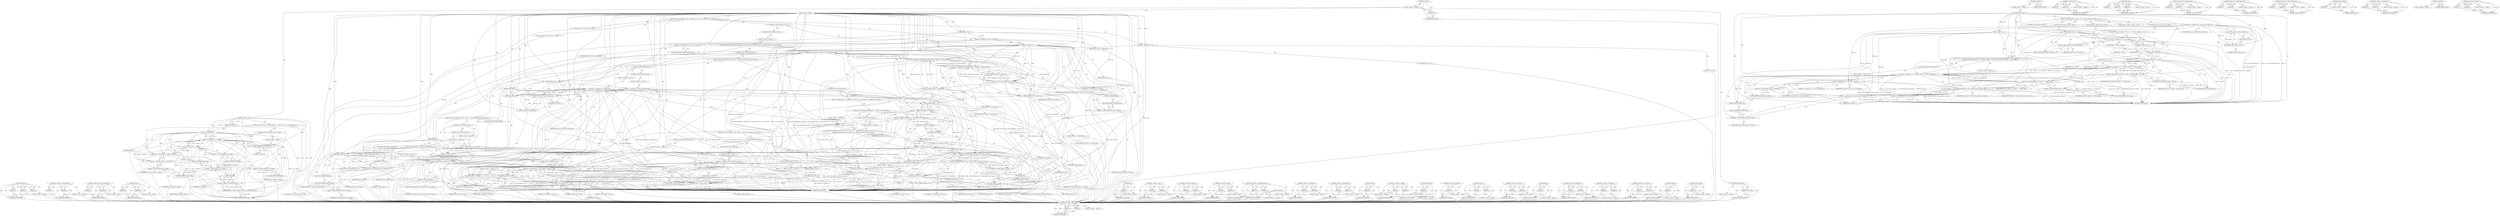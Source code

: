 digraph "cJSON_malloc" {
vulnerable_118 [label=<(METHOD,&lt;operator&gt;.logicalAnd)>];
vulnerable_119 [label=<(PARAM,p1)>];
vulnerable_120 [label=<(PARAM,p2)>];
vulnerable_121 [label=<(BLOCK,&lt;empty&gt;,&lt;empty&gt;)>];
vulnerable_122 [label=<(METHOD_RETURN,ANY)>];
vulnerable_6 [label=<(METHOD,&lt;global&gt;)<SUB>1</SUB>>];
vulnerable_7 [label=<(BLOCK,&lt;empty&gt;,&lt;empty&gt;)<SUB>1</SUB>>];
vulnerable_8 [label=<(METHOD,print_number)<SUB>1</SUB>>];
vulnerable_9 [label=<(PARAM,cJSON *item)<SUB>1</SUB>>];
vulnerable_10 [label=<(BLOCK,{
 	char *str;
	double f, f2;
	int64_t i;
 
	st...,{
 	char *str;
	double f, f2;
	int64_t i;
 
	st...)<SUB>2</SUB>>];
vulnerable_11 [label="<(LOCAL,char* str: char*)<SUB>3</SUB>>"];
vulnerable_12 [label="<(LOCAL,double f: double)<SUB>4</SUB>>"];
vulnerable_13 [label="<(LOCAL,double f2: double)<SUB>4</SUB>>"];
vulnerable_14 [label="<(LOCAL,int64_t i: int64_t)<SUB>5</SUB>>"];
vulnerable_15 [label=<(&lt;operator&gt;.assignment,str = (char*) cJSON_malloc( 64 ))<SUB>7</SUB>>];
vulnerable_16 [label=<(IDENTIFIER,str,str = (char*) cJSON_malloc( 64 ))<SUB>7</SUB>>];
vulnerable_17 [label=<(&lt;operator&gt;.cast,(char*) cJSON_malloc( 64 ))<SUB>7</SUB>>];
vulnerable_18 [label=<(UNKNOWN,char*,char*)<SUB>7</SUB>>];
vulnerable_19 [label=<(cJSON_malloc,cJSON_malloc( 64 ))<SUB>7</SUB>>];
vulnerable_20 [label=<(LITERAL,64,cJSON_malloc( 64 ))<SUB>7</SUB>>];
vulnerable_21 [label=<(CONTROL_STRUCTURE,IF,if (str))<SUB>8</SUB>>];
vulnerable_22 [label=<(IDENTIFIER,str,if (str))<SUB>8</SUB>>];
vulnerable_23 [label=<(BLOCK,{
		f = item-&gt;valuefloat;
		i = f;
		f2 = i;
		...,{
		f = item-&gt;valuefloat;
		i = f;
		f2 = i;
		...)<SUB>8</SUB>>];
vulnerable_24 [label=<(&lt;operator&gt;.assignment,f = item-&gt;valuefloat)<SUB>9</SUB>>];
vulnerable_25 [label=<(IDENTIFIER,f,f = item-&gt;valuefloat)<SUB>9</SUB>>];
vulnerable_26 [label=<(&lt;operator&gt;.indirectFieldAccess,item-&gt;valuefloat)<SUB>9</SUB>>];
vulnerable_27 [label=<(IDENTIFIER,item,f = item-&gt;valuefloat)<SUB>9</SUB>>];
vulnerable_28 [label=<(FIELD_IDENTIFIER,valuefloat,valuefloat)<SUB>9</SUB>>];
vulnerable_29 [label=<(&lt;operator&gt;.assignment,i = f)<SUB>10</SUB>>];
vulnerable_30 [label=<(IDENTIFIER,i,i = f)<SUB>10</SUB>>];
vulnerable_31 [label=<(IDENTIFIER,f,i = f)<SUB>10</SUB>>];
vulnerable_32 [label=<(&lt;operator&gt;.assignment,f2 = i)<SUB>11</SUB>>];
vulnerable_33 [label=<(IDENTIFIER,f2,f2 = i)<SUB>11</SUB>>];
vulnerable_34 [label=<(IDENTIFIER,i,f2 = i)<SUB>11</SUB>>];
vulnerable_35 [label=<(CONTROL_STRUCTURE,IF,if (f2 == f &amp;&amp; item-&gt;valueint &gt;= LLONG_MIN &amp;&amp; item-&gt;valueint &lt;= LLONG_MAX))<SUB>12</SUB>>];
vulnerable_36 [label=<(&lt;operator&gt;.logicalAnd,f2 == f &amp;&amp; item-&gt;valueint &gt;= LLONG_MIN &amp;&amp; item-...)<SUB>12</SUB>>];
vulnerable_37 [label=<(&lt;operator&gt;.logicalAnd,f2 == f &amp;&amp; item-&gt;valueint &gt;= LLONG_MIN)<SUB>12</SUB>>];
vulnerable_38 [label=<(&lt;operator&gt;.equals,f2 == f)<SUB>12</SUB>>];
vulnerable_39 [label=<(IDENTIFIER,f2,f2 == f)<SUB>12</SUB>>];
vulnerable_40 [label=<(IDENTIFIER,f,f2 == f)<SUB>12</SUB>>];
vulnerable_41 [label=<(&lt;operator&gt;.greaterEqualsThan,item-&gt;valueint &gt;= LLONG_MIN)<SUB>12</SUB>>];
vulnerable_42 [label=<(&lt;operator&gt;.indirectFieldAccess,item-&gt;valueint)<SUB>12</SUB>>];
vulnerable_43 [label=<(IDENTIFIER,item,item-&gt;valueint &gt;= LLONG_MIN)<SUB>12</SUB>>];
vulnerable_44 [label=<(FIELD_IDENTIFIER,valueint,valueint)<SUB>12</SUB>>];
vulnerable_45 [label=<(IDENTIFIER,LLONG_MIN,item-&gt;valueint &gt;= LLONG_MIN)<SUB>12</SUB>>];
vulnerable_46 [label=<(&lt;operator&gt;.lessEqualsThan,item-&gt;valueint &lt;= LLONG_MAX)<SUB>12</SUB>>];
vulnerable_47 [label=<(&lt;operator&gt;.indirectFieldAccess,item-&gt;valueint)<SUB>12</SUB>>];
vulnerable_48 [label=<(IDENTIFIER,item,item-&gt;valueint &lt;= LLONG_MAX)<SUB>12</SUB>>];
vulnerable_49 [label=<(FIELD_IDENTIFIER,valueint,valueint)<SUB>12</SUB>>];
vulnerable_50 [label=<(IDENTIFIER,LLONG_MAX,item-&gt;valueint &lt;= LLONG_MAX)<SUB>12</SUB>>];
vulnerable_51 [label=<(BLOCK,&lt;empty&gt;,&lt;empty&gt;)<SUB>13</SUB>>];
vulnerable_52 [label=<(sprintf,sprintf( str, &quot;%lld&quot;, (long long) item-&gt;valueint ))<SUB>13</SUB>>];
vulnerable_53 [label=<(IDENTIFIER,str,sprintf( str, &quot;%lld&quot;, (long long) item-&gt;valueint ))<SUB>13</SUB>>];
vulnerable_54 [label=<(LITERAL,&quot;%lld&quot;,sprintf( str, &quot;%lld&quot;, (long long) item-&gt;valueint ))<SUB>13</SUB>>];
vulnerable_55 [label=<(&lt;operator&gt;.cast,(long long) item-&gt;valueint)<SUB>13</SUB>>];
vulnerable_56 [label=<(UNKNOWN,long long,long long)<SUB>13</SUB>>];
vulnerable_57 [label=<(&lt;operator&gt;.indirectFieldAccess,item-&gt;valueint)<SUB>13</SUB>>];
vulnerable_58 [label=<(IDENTIFIER,item,(long long) item-&gt;valueint)<SUB>13</SUB>>];
vulnerable_59 [label=<(FIELD_IDENTIFIER,valueint,valueint)<SUB>13</SUB>>];
vulnerable_60 [label=<(CONTROL_STRUCTURE,ELSE,else)<SUB>15</SUB>>];
vulnerable_61 [label=<(BLOCK,&lt;empty&gt;,&lt;empty&gt;)<SUB>15</SUB>>];
vulnerable_62 [label=<(sprintf,sprintf( str, &quot;%g&quot;, item-&gt;valuefloat ))<SUB>15</SUB>>];
vulnerable_63 [label=<(IDENTIFIER,str,sprintf( str, &quot;%g&quot;, item-&gt;valuefloat ))<SUB>15</SUB>>];
vulnerable_64 [label=<(LITERAL,&quot;%g&quot;,sprintf( str, &quot;%g&quot;, item-&gt;valuefloat ))<SUB>15</SUB>>];
vulnerable_65 [label=<(&lt;operator&gt;.indirectFieldAccess,item-&gt;valuefloat)<SUB>15</SUB>>];
vulnerable_66 [label=<(IDENTIFIER,item,sprintf( str, &quot;%g&quot;, item-&gt;valuefloat ))<SUB>15</SUB>>];
vulnerable_67 [label=<(FIELD_IDENTIFIER,valuefloat,valuefloat)<SUB>15</SUB>>];
vulnerable_68 [label=<(RETURN,return str;,return str;)<SUB>17</SUB>>];
vulnerable_69 [label=<(IDENTIFIER,str,return str;)<SUB>17</SUB>>];
vulnerable_70 [label=<(METHOD_RETURN,char*)<SUB>1</SUB>>];
vulnerable_72 [label=<(METHOD_RETURN,ANY)<SUB>1</SUB>>];
vulnerable_104 [label=<(METHOD,&lt;operator&gt;.cast)>];
vulnerable_105 [label=<(PARAM,p1)>];
vulnerable_106 [label=<(PARAM,p2)>];
vulnerable_107 [label=<(BLOCK,&lt;empty&gt;,&lt;empty&gt;)>];
vulnerable_108 [label=<(METHOD_RETURN,ANY)>];
vulnerable_138 [label=<(METHOD,sprintf)>];
vulnerable_139 [label=<(PARAM,p1)>];
vulnerable_140 [label=<(PARAM,p2)>];
vulnerable_141 [label=<(PARAM,p3)>];
vulnerable_142 [label=<(BLOCK,&lt;empty&gt;,&lt;empty&gt;)>];
vulnerable_143 [label=<(METHOD_RETURN,ANY)>];
vulnerable_133 [label=<(METHOD,&lt;operator&gt;.lessEqualsThan)>];
vulnerable_134 [label=<(PARAM,p1)>];
vulnerable_135 [label=<(PARAM,p2)>];
vulnerable_136 [label=<(BLOCK,&lt;empty&gt;,&lt;empty&gt;)>];
vulnerable_137 [label=<(METHOD_RETURN,ANY)>];
vulnerable_128 [label=<(METHOD,&lt;operator&gt;.greaterEqualsThan)>];
vulnerable_129 [label=<(PARAM,p1)>];
vulnerable_130 [label=<(PARAM,p2)>];
vulnerable_131 [label=<(BLOCK,&lt;empty&gt;,&lt;empty&gt;)>];
vulnerable_132 [label=<(METHOD_RETURN,ANY)>];
vulnerable_113 [label=<(METHOD,&lt;operator&gt;.indirectFieldAccess)>];
vulnerable_114 [label=<(PARAM,p1)>];
vulnerable_115 [label=<(PARAM,p2)>];
vulnerable_116 [label=<(BLOCK,&lt;empty&gt;,&lt;empty&gt;)>];
vulnerable_117 [label=<(METHOD_RETURN,ANY)>];
vulnerable_109 [label=<(METHOD,cJSON_malloc)>];
vulnerable_110 [label=<(PARAM,p1)>];
vulnerable_111 [label=<(BLOCK,&lt;empty&gt;,&lt;empty&gt;)>];
vulnerable_112 [label=<(METHOD_RETURN,ANY)>];
vulnerable_99 [label=<(METHOD,&lt;operator&gt;.assignment)>];
vulnerable_100 [label=<(PARAM,p1)>];
vulnerable_101 [label=<(PARAM,p2)>];
vulnerable_102 [label=<(BLOCK,&lt;empty&gt;,&lt;empty&gt;)>];
vulnerable_103 [label=<(METHOD_RETURN,ANY)>];
vulnerable_93 [label=<(METHOD,&lt;global&gt;)<SUB>1</SUB>>];
vulnerable_94 [label=<(BLOCK,&lt;empty&gt;,&lt;empty&gt;)>];
vulnerable_95 [label=<(METHOD_RETURN,ANY)>];
vulnerable_123 [label=<(METHOD,&lt;operator&gt;.equals)>];
vulnerable_124 [label=<(PARAM,p1)>];
vulnerable_125 [label=<(PARAM,p2)>];
vulnerable_126 [label=<(BLOCK,&lt;empty&gt;,&lt;empty&gt;)>];
vulnerable_127 [label=<(METHOD_RETURN,ANY)>];
fixed_323 [label=<(METHOD,sprintf)>];
fixed_324 [label=<(PARAM,p1)>];
fixed_325 [label=<(PARAM,p2)>];
fixed_326 [label=<(PARAM,p3)>];
fixed_327 [label=<(BLOCK,&lt;empty&gt;,&lt;empty&gt;)>];
fixed_328 [label=<(METHOD_RETURN,ANY)>];
fixed_304 [label=<(METHOD,&lt;operator&gt;.lessEqualsThan)>];
fixed_305 [label=<(PARAM,p1)>];
fixed_306 [label=<(PARAM,p2)>];
fixed_307 [label=<(BLOCK,&lt;empty&gt;,&lt;empty&gt;)>];
fixed_308 [label=<(METHOD_RETURN,ANY)>];
fixed_256 [label=<(METHOD,&lt;operator&gt;.indirectFieldAccess)>];
fixed_257 [label=<(PARAM,p1)>];
fixed_258 [label=<(PARAM,p2)>];
fixed_259 [label=<(BLOCK,&lt;empty&gt;,&lt;empty&gt;)>];
fixed_260 [label=<(METHOD_RETURN,ANY)>];
fixed_280 [label=<(METHOD,ensure)>];
fixed_281 [label=<(PARAM,p1)>];
fixed_282 [label=<(PARAM,p2)>];
fixed_283 [label=<(BLOCK,&lt;empty&gt;,&lt;empty&gt;)>];
fixed_284 [label=<(METHOD_RETURN,ANY)>];
fixed_6 [label=<(METHOD,&lt;global&gt;)<SUB>1</SUB>>];
fixed_7 [label=<(BLOCK,&lt;empty&gt;,&lt;empty&gt;)<SUB>1</SUB>>];
fixed_8 [label=<(METHOD,print_number)<SUB>1</SUB>>];
fixed_9 [label=<(PARAM,cJSON *item)<SUB>1</SUB>>];
fixed_10 [label=<(BLOCK,&lt;empty&gt;,&lt;empty&gt;)>];
fixed_11 [label=<(METHOD_RETURN,char*)<SUB>1</SUB>>];
fixed_13 [label=<(UNKNOWN,),))<SUB>1</SUB>>];
fixed_14 [label=<(METHOD,update)<SUB>2</SUB>>];
fixed_15 [label=<(PARAM,printbuffer *p)<SUB>2</SUB>>];
fixed_16 [label=<(BLOCK,{
 	char *str;
	if (!p || !p-&gt;buffer) return 0;...,{
 	char *str;
	if (!p || !p-&gt;buffer) return 0;...)<SUB>3</SUB>>];
fixed_17 [label="<(LOCAL,char* str: char*)<SUB>4</SUB>>"];
fixed_18 [label=<(CONTROL_STRUCTURE,IF,if (!p || !p-&gt;buffer))<SUB>5</SUB>>];
fixed_19 [label=<(&lt;operator&gt;.logicalOr,!p || !p-&gt;buffer)<SUB>5</SUB>>];
fixed_20 [label=<(&lt;operator&gt;.logicalNot,!p)<SUB>5</SUB>>];
fixed_21 [label=<(IDENTIFIER,p,!p)<SUB>5</SUB>>];
fixed_22 [label=<(&lt;operator&gt;.logicalNot,!p-&gt;buffer)<SUB>5</SUB>>];
fixed_23 [label=<(&lt;operator&gt;.indirectFieldAccess,p-&gt;buffer)<SUB>5</SUB>>];
fixed_24 [label=<(IDENTIFIER,p,!p-&gt;buffer)<SUB>5</SUB>>];
fixed_25 [label=<(FIELD_IDENTIFIER,buffer,buffer)<SUB>5</SUB>>];
fixed_26 [label=<(BLOCK,&lt;empty&gt;,&lt;empty&gt;)<SUB>5</SUB>>];
fixed_27 [label=<(RETURN,return 0;,return 0;)<SUB>5</SUB>>];
fixed_28 [label=<(LITERAL,0,return 0;)<SUB>5</SUB>>];
fixed_29 [label=<(&lt;operator&gt;.assignment,str=p-&gt;buffer+p-&gt;offset)<SUB>6</SUB>>];
fixed_30 [label=<(IDENTIFIER,str,str=p-&gt;buffer+p-&gt;offset)<SUB>6</SUB>>];
fixed_31 [label=<(&lt;operator&gt;.addition,p-&gt;buffer+p-&gt;offset)<SUB>6</SUB>>];
fixed_32 [label=<(&lt;operator&gt;.indirectFieldAccess,p-&gt;buffer)<SUB>6</SUB>>];
fixed_33 [label=<(IDENTIFIER,p,p-&gt;buffer+p-&gt;offset)<SUB>6</SUB>>];
fixed_34 [label=<(FIELD_IDENTIFIER,buffer,buffer)<SUB>6</SUB>>];
fixed_35 [label=<(&lt;operator&gt;.indirectFieldAccess,p-&gt;offset)<SUB>6</SUB>>];
fixed_36 [label=<(IDENTIFIER,p,p-&gt;buffer+p-&gt;offset)<SUB>6</SUB>>];
fixed_37 [label=<(FIELD_IDENTIFIER,offset,offset)<SUB>6</SUB>>];
fixed_38 [label=<(RETURN,return p-&gt;offset+strlen(str);,return p-&gt;offset+strlen(str);)<SUB>7</SUB>>];
fixed_39 [label=<(&lt;operator&gt;.addition,p-&gt;offset+strlen(str))<SUB>7</SUB>>];
fixed_40 [label=<(&lt;operator&gt;.indirectFieldAccess,p-&gt;offset)<SUB>7</SUB>>];
fixed_41 [label=<(IDENTIFIER,p,p-&gt;offset+strlen(str))<SUB>7</SUB>>];
fixed_42 [label=<(FIELD_IDENTIFIER,offset,offset)<SUB>7</SUB>>];
fixed_43 [label=<(strlen,strlen(str))<SUB>7</SUB>>];
fixed_44 [label=<(IDENTIFIER,str,strlen(str))<SUB>7</SUB>>];
fixed_45 [label=<(METHOD_RETURN,int)<SUB>2</SUB>>];
fixed_47 [label=<(METHOD,print_number)<SUB>11</SUB>>];
fixed_48 [label=<(PARAM,cJSON *item)<SUB>11</SUB>>];
fixed_49 [label=<(PARAM,printbuffer *p)<SUB>11</SUB>>];
fixed_50 [label=<(BLOCK,{
	char *str=0;
	double d=item-&gt;valuedouble;
	i...,{
	char *str=0;
	double d=item-&gt;valuedouble;
	i...)<SUB>12</SUB>>];
fixed_51 [label="<(LOCAL,char* str: char*)<SUB>13</SUB>>"];
fixed_52 [label=<(&lt;operator&gt;.assignment,*str=0)<SUB>13</SUB>>];
fixed_53 [label=<(IDENTIFIER,str,*str=0)<SUB>13</SUB>>];
fixed_54 [label=<(LITERAL,0,*str=0)<SUB>13</SUB>>];
fixed_55 [label="<(LOCAL,double d: double)<SUB>14</SUB>>"];
fixed_56 [label=<(&lt;operator&gt;.assignment,d=item-&gt;valuedouble)<SUB>14</SUB>>];
fixed_57 [label=<(IDENTIFIER,d,d=item-&gt;valuedouble)<SUB>14</SUB>>];
fixed_58 [label=<(&lt;operator&gt;.indirectFieldAccess,item-&gt;valuedouble)<SUB>14</SUB>>];
fixed_59 [label=<(IDENTIFIER,item,d=item-&gt;valuedouble)<SUB>14</SUB>>];
fixed_60 [label=<(FIELD_IDENTIFIER,valuedouble,valuedouble)<SUB>14</SUB>>];
fixed_61 [label=<(CONTROL_STRUCTURE,IF,if (d==0))<SUB>15</SUB>>];
fixed_62 [label=<(&lt;operator&gt;.equals,d==0)<SUB>15</SUB>>];
fixed_63 [label=<(IDENTIFIER,d,d==0)<SUB>15</SUB>>];
fixed_64 [label=<(LITERAL,0,d==0)<SUB>15</SUB>>];
fixed_65 [label=<(BLOCK,{
		if (p)	str=ensure(p,2);
		else	str=(char*)c...,{
		if (p)	str=ensure(p,2);
		else	str=(char*)c...)<SUB>16</SUB>>];
fixed_66 [label=<(CONTROL_STRUCTURE,IF,if (p))<SUB>17</SUB>>];
fixed_67 [label=<(IDENTIFIER,p,if (p))<SUB>17</SUB>>];
fixed_68 [label=<(BLOCK,&lt;empty&gt;,&lt;empty&gt;)<SUB>17</SUB>>];
fixed_69 [label=<(&lt;operator&gt;.assignment,str=ensure(p,2))<SUB>17</SUB>>];
fixed_70 [label=<(IDENTIFIER,str,str=ensure(p,2))<SUB>17</SUB>>];
fixed_71 [label=<(ensure,ensure(p,2))<SUB>17</SUB>>];
fixed_72 [label=<(IDENTIFIER,p,ensure(p,2))<SUB>17</SUB>>];
fixed_73 [label=<(LITERAL,2,ensure(p,2))<SUB>17</SUB>>];
fixed_74 [label=<(CONTROL_STRUCTURE,ELSE,else)<SUB>18</SUB>>];
fixed_75 [label=<(BLOCK,&lt;empty&gt;,&lt;empty&gt;)<SUB>18</SUB>>];
fixed_76 [label=<(&lt;operator&gt;.assignment,str=(char*)cJSON_malloc(2))<SUB>18</SUB>>];
fixed_77 [label=<(IDENTIFIER,str,str=(char*)cJSON_malloc(2))<SUB>18</SUB>>];
fixed_78 [label=<(&lt;operator&gt;.cast,(char*)cJSON_malloc(2))<SUB>18</SUB>>];
fixed_79 [label=<(UNKNOWN,char*,char*)<SUB>18</SUB>>];
fixed_80 [label=<(cJSON_malloc,cJSON_malloc(2))<SUB>18</SUB>>];
fixed_81 [label=<(LITERAL,2,cJSON_malloc(2))<SUB>18</SUB>>];
fixed_82 [label=<(CONTROL_STRUCTURE,IF,if (str))<SUB>19</SUB>>];
fixed_83 [label=<(IDENTIFIER,str,if (str))<SUB>19</SUB>>];
fixed_84 [label=<(BLOCK,&lt;empty&gt;,&lt;empty&gt;)<SUB>19</SUB>>];
fixed_85 [label=<(strcpy,strcpy(str,&quot;0&quot;))<SUB>19</SUB>>];
fixed_86 [label=<(IDENTIFIER,str,strcpy(str,&quot;0&quot;))<SUB>19</SUB>>];
fixed_87 [label=<(LITERAL,&quot;0&quot;,strcpy(str,&quot;0&quot;))<SUB>19</SUB>>];
fixed_88 [label=<(CONTROL_STRUCTURE,ELSE,else)<SUB>21</SUB>>];
fixed_89 [label=<(BLOCK,&lt;empty&gt;,&lt;empty&gt;)<SUB>21</SUB>>];
fixed_90 [label=<(CONTROL_STRUCTURE,IF,if (fabs(((double)item-&gt;valueint)-d)&lt;=DBL_EPSILON &amp;&amp; d&lt;=LLONG_MAX &amp;&amp; d&gt;=LLONG_MIN))<SUB>21</SUB>>];
fixed_91 [label=<(&lt;operator&gt;.logicalAnd,fabs(((double)item-&gt;valueint)-d)&lt;=DBL_EPSILON &amp;...)<SUB>21</SUB>>];
fixed_92 [label=<(&lt;operator&gt;.logicalAnd,fabs(((double)item-&gt;valueint)-d)&lt;=DBL_EPSILON &amp;...)<SUB>21</SUB>>];
fixed_93 [label=<(&lt;operator&gt;.lessEqualsThan,fabs(((double)item-&gt;valueint)-d)&lt;=DBL_EPSILON)<SUB>21</SUB>>];
fixed_94 [label=<(fabs,fabs(((double)item-&gt;valueint)-d))<SUB>21</SUB>>];
fixed_95 [label=<(&lt;operator&gt;.subtraction,((double)item-&gt;valueint)-d)<SUB>21</SUB>>];
fixed_96 [label=<(&lt;operator&gt;.cast,(double)item-&gt;valueint)<SUB>21</SUB>>];
fixed_97 [label=<(UNKNOWN,double,double)<SUB>21</SUB>>];
fixed_98 [label=<(&lt;operator&gt;.indirectFieldAccess,item-&gt;valueint)<SUB>21</SUB>>];
fixed_99 [label=<(IDENTIFIER,item,(double)item-&gt;valueint)<SUB>21</SUB>>];
fixed_100 [label=<(FIELD_IDENTIFIER,valueint,valueint)<SUB>21</SUB>>];
fixed_101 [label=<(IDENTIFIER,d,((double)item-&gt;valueint)-d)<SUB>21</SUB>>];
fixed_102 [label=<(IDENTIFIER,DBL_EPSILON,fabs(((double)item-&gt;valueint)-d)&lt;=DBL_EPSILON)<SUB>21</SUB>>];
fixed_103 [label=<(&lt;operator&gt;.lessEqualsThan,d&lt;=LLONG_MAX)<SUB>21</SUB>>];
fixed_104 [label=<(IDENTIFIER,d,d&lt;=LLONG_MAX)<SUB>21</SUB>>];
fixed_105 [label=<(IDENTIFIER,LLONG_MAX,d&lt;=LLONG_MAX)<SUB>21</SUB>>];
fixed_106 [label=<(&lt;operator&gt;.greaterEqualsThan,d&gt;=LLONG_MIN)<SUB>21</SUB>>];
fixed_107 [label=<(IDENTIFIER,d,d&gt;=LLONG_MIN)<SUB>21</SUB>>];
fixed_108 [label=<(IDENTIFIER,LLONG_MIN,d&gt;=LLONG_MIN)<SUB>21</SUB>>];
fixed_109 [label=<(BLOCK,{
		if (p)	str=ensure(p,64);
		else	str=(char*)...,{
		if (p)	str=ensure(p,64);
		else	str=(char*)...)<SUB>22</SUB>>];
fixed_110 [label=<(CONTROL_STRUCTURE,IF,if (p))<SUB>23</SUB>>];
fixed_111 [label=<(IDENTIFIER,p,if (p))<SUB>23</SUB>>];
fixed_112 [label=<(BLOCK,&lt;empty&gt;,&lt;empty&gt;)<SUB>23</SUB>>];
fixed_113 [label=<(&lt;operator&gt;.assignment,str=ensure(p,64))<SUB>23</SUB>>];
fixed_114 [label=<(IDENTIFIER,str,str=ensure(p,64))<SUB>23</SUB>>];
fixed_115 [label=<(ensure,ensure(p,64))<SUB>23</SUB>>];
fixed_116 [label=<(IDENTIFIER,p,ensure(p,64))<SUB>23</SUB>>];
fixed_117 [label=<(LITERAL,64,ensure(p,64))<SUB>23</SUB>>];
fixed_118 [label=<(CONTROL_STRUCTURE,ELSE,else)<SUB>24</SUB>>];
fixed_119 [label=<(BLOCK,&lt;empty&gt;,&lt;empty&gt;)<SUB>24</SUB>>];
fixed_120 [label=<(&lt;operator&gt;.assignment,str=(char*)cJSON_malloc(64))<SUB>24</SUB>>];
fixed_121 [label=<(IDENTIFIER,str,str=(char*)cJSON_malloc(64))<SUB>24</SUB>>];
fixed_122 [label=<(&lt;operator&gt;.cast,(char*)cJSON_malloc(64))<SUB>24</SUB>>];
fixed_123 [label=<(UNKNOWN,char*,char*)<SUB>24</SUB>>];
fixed_124 [label=<(cJSON_malloc,cJSON_malloc(64))<SUB>24</SUB>>];
fixed_125 [label=<(LITERAL,64,cJSON_malloc(64))<SUB>24</SUB>>];
fixed_126 [label=<(CONTROL_STRUCTURE,IF,if (str))<SUB>25</SUB>>];
fixed_127 [label=<(IDENTIFIER,str,if (str))<SUB>25</SUB>>];
fixed_128 [label=<(BLOCK,&lt;empty&gt;,&lt;empty&gt;)<SUB>25</SUB>>];
fixed_129 [label=<(sprintf,sprintf(str,&quot;%lld&quot;,(long long) item-&gt;valueint))<SUB>25</SUB>>];
fixed_130 [label=<(IDENTIFIER,str,sprintf(str,&quot;%lld&quot;,(long long) item-&gt;valueint))<SUB>25</SUB>>];
fixed_131 [label=<(LITERAL,&quot;%lld&quot;,sprintf(str,&quot;%lld&quot;,(long long) item-&gt;valueint))<SUB>25</SUB>>];
fixed_132 [label=<(&lt;operator&gt;.cast,(long long) item-&gt;valueint)<SUB>25</SUB>>];
fixed_133 [label=<(UNKNOWN,long long,long long)<SUB>25</SUB>>];
fixed_134 [label=<(&lt;operator&gt;.indirectFieldAccess,item-&gt;valueint)<SUB>25</SUB>>];
fixed_135 [label=<(IDENTIFIER,item,(long long) item-&gt;valueint)<SUB>25</SUB>>];
fixed_136 [label=<(FIELD_IDENTIFIER,valueint,valueint)<SUB>25</SUB>>];
fixed_137 [label=<(CONTROL_STRUCTURE,ELSE,else)<SUB>28</SUB>>];
fixed_138 [label=<(BLOCK,{
		if (p)	str=ensure(p,64);
		else	str=(char*)...,{
		if (p)	str=ensure(p,64);
		else	str=(char*)...)<SUB>28</SUB>>];
fixed_139 [label=<(CONTROL_STRUCTURE,IF,if (p))<SUB>29</SUB>>];
fixed_140 [label=<(IDENTIFIER,p,if (p))<SUB>29</SUB>>];
fixed_141 [label=<(BLOCK,&lt;empty&gt;,&lt;empty&gt;)<SUB>29</SUB>>];
fixed_142 [label=<(&lt;operator&gt;.assignment,str=ensure(p,64))<SUB>29</SUB>>];
fixed_143 [label=<(IDENTIFIER,str,str=ensure(p,64))<SUB>29</SUB>>];
fixed_144 [label=<(ensure,ensure(p,64))<SUB>29</SUB>>];
fixed_145 [label=<(IDENTIFIER,p,ensure(p,64))<SUB>29</SUB>>];
fixed_146 [label=<(LITERAL,64,ensure(p,64))<SUB>29</SUB>>];
fixed_147 [label=<(CONTROL_STRUCTURE,ELSE,else)<SUB>30</SUB>>];
fixed_148 [label=<(BLOCK,&lt;empty&gt;,&lt;empty&gt;)<SUB>30</SUB>>];
fixed_149 [label=<(&lt;operator&gt;.assignment,str=(char*)cJSON_malloc(64))<SUB>30</SUB>>];
fixed_150 [label=<(IDENTIFIER,str,str=(char*)cJSON_malloc(64))<SUB>30</SUB>>];
fixed_151 [label=<(&lt;operator&gt;.cast,(char*)cJSON_malloc(64))<SUB>30</SUB>>];
fixed_152 [label=<(UNKNOWN,char*,char*)<SUB>30</SUB>>];
fixed_153 [label=<(cJSON_malloc,cJSON_malloc(64))<SUB>30</SUB>>];
fixed_154 [label=<(LITERAL,64,cJSON_malloc(64))<SUB>30</SUB>>];
fixed_155 [label=<(CONTROL_STRUCTURE,IF,if (str))<SUB>31</SUB>>];
fixed_156 [label=<(IDENTIFIER,str,if (str))<SUB>31</SUB>>];
fixed_157 [label=<(BLOCK,{
			if (fpclassify(d) != FP_ZERO &amp;&amp; !isnormal(...,{
			if (fpclassify(d) != FP_ZERO &amp;&amp; !isnormal(...)<SUB>32</SUB>>];
fixed_158 [label=<(CONTROL_STRUCTURE,IF,if (fpclassify(d) != FP_ZERO &amp;&amp; !isnormal(d)))<SUB>33</SUB>>];
fixed_159 [label=<(&lt;operator&gt;.logicalAnd,fpclassify(d) != FP_ZERO &amp;&amp; !isnormal(d))<SUB>33</SUB>>];
fixed_160 [label=<(&lt;operator&gt;.notEquals,fpclassify(d) != FP_ZERO)<SUB>33</SUB>>];
fixed_161 [label=<(fpclassify,fpclassify(d))<SUB>33</SUB>>];
fixed_162 [label=<(IDENTIFIER,d,fpclassify(d))<SUB>33</SUB>>];
fixed_163 [label=<(IDENTIFIER,FP_ZERO,fpclassify(d) != FP_ZERO)<SUB>33</SUB>>];
fixed_164 [label=<(&lt;operator&gt;.logicalNot,!isnormal(d))<SUB>33</SUB>>];
fixed_165 [label=<(isnormal,isnormal(d))<SUB>33</SUB>>];
fixed_166 [label=<(IDENTIFIER,d,isnormal(d))<SUB>33</SUB>>];
fixed_167 [label=<(BLOCK,&lt;empty&gt;,&lt;empty&gt;)<SUB>33</SUB>>];
fixed_168 [label=<(sprintf,sprintf(str,&quot;null&quot;))<SUB>33</SUB>>];
fixed_169 [label=<(IDENTIFIER,str,sprintf(str,&quot;null&quot;))<SUB>33</SUB>>];
fixed_170 [label=<(LITERAL,&quot;null&quot;,sprintf(str,&quot;null&quot;))<SUB>33</SUB>>];
fixed_171 [label=<(CONTROL_STRUCTURE,ELSE,else)<SUB>34</SUB>>];
fixed_172 [label=<(BLOCK,&lt;empty&gt;,&lt;empty&gt;)<SUB>34</SUB>>];
fixed_173 [label=<(CONTROL_STRUCTURE,IF,if (fabs(floor(d)-d)&lt;=DBL_EPSILON &amp;&amp; fabs(d)&lt;1.0e60))<SUB>34</SUB>>];
fixed_174 [label=<(&lt;operator&gt;.logicalAnd,fabs(floor(d)-d)&lt;=DBL_EPSILON &amp;&amp; fabs(d)&lt;1.0e60)<SUB>34</SUB>>];
fixed_175 [label=<(&lt;operator&gt;.lessEqualsThan,fabs(floor(d)-d)&lt;=DBL_EPSILON)<SUB>34</SUB>>];
fixed_176 [label=<(fabs,fabs(floor(d)-d))<SUB>34</SUB>>];
fixed_177 [label=<(&lt;operator&gt;.subtraction,floor(d)-d)<SUB>34</SUB>>];
fixed_178 [label=<(floor,floor(d))<SUB>34</SUB>>];
fixed_179 [label=<(IDENTIFIER,d,floor(d))<SUB>34</SUB>>];
fixed_180 [label=<(IDENTIFIER,d,floor(d)-d)<SUB>34</SUB>>];
fixed_181 [label=<(IDENTIFIER,DBL_EPSILON,fabs(floor(d)-d)&lt;=DBL_EPSILON)<SUB>34</SUB>>];
fixed_182 [label=<(&lt;operator&gt;.lessThan,fabs(d)&lt;1.0e60)<SUB>34</SUB>>];
fixed_183 [label=<(fabs,fabs(d))<SUB>34</SUB>>];
fixed_184 [label=<(IDENTIFIER,d,fabs(d))<SUB>34</SUB>>];
fixed_185 [label=<(LITERAL,1.0e60,fabs(d)&lt;1.0e60)<SUB>34</SUB>>];
fixed_186 [label=<(BLOCK,&lt;empty&gt;,&lt;empty&gt;)<SUB>34</SUB>>];
fixed_187 [label=<(sprintf,sprintf(str,&quot;%.0f&quot;,d))<SUB>34</SUB>>];
fixed_188 [label=<(IDENTIFIER,str,sprintf(str,&quot;%.0f&quot;,d))<SUB>34</SUB>>];
fixed_189 [label=<(LITERAL,&quot;%.0f&quot;,sprintf(str,&quot;%.0f&quot;,d))<SUB>34</SUB>>];
fixed_190 [label=<(IDENTIFIER,d,sprintf(str,&quot;%.0f&quot;,d))<SUB>34</SUB>>];
fixed_191 [label=<(CONTROL_STRUCTURE,ELSE,else)<SUB>35</SUB>>];
fixed_192 [label=<(BLOCK,&lt;empty&gt;,&lt;empty&gt;)<SUB>35</SUB>>];
fixed_193 [label=<(CONTROL_STRUCTURE,IF,if (fabs(d)&lt;1.0e-6 || fabs(d)&gt;1.0e9))<SUB>35</SUB>>];
fixed_194 [label=<(&lt;operator&gt;.logicalOr,fabs(d)&lt;1.0e-6 || fabs(d)&gt;1.0e9)<SUB>35</SUB>>];
fixed_195 [label=<(&lt;operator&gt;.lessThan,fabs(d)&lt;1.0e-6)<SUB>35</SUB>>];
fixed_196 [label=<(fabs,fabs(d))<SUB>35</SUB>>];
fixed_197 [label=<(IDENTIFIER,d,fabs(d))<SUB>35</SUB>>];
fixed_198 [label=<(LITERAL,1.0e-6,fabs(d)&lt;1.0e-6)<SUB>35</SUB>>];
fixed_199 [label=<(&lt;operator&gt;.greaterThan,fabs(d)&gt;1.0e9)<SUB>35</SUB>>];
fixed_200 [label=<(fabs,fabs(d))<SUB>35</SUB>>];
fixed_201 [label=<(IDENTIFIER,d,fabs(d))<SUB>35</SUB>>];
fixed_202 [label=<(LITERAL,1.0e9,fabs(d)&gt;1.0e9)<SUB>35</SUB>>];
fixed_203 [label=<(BLOCK,&lt;empty&gt;,&lt;empty&gt;)<SUB>35</SUB>>];
fixed_204 [label=<(sprintf,sprintf(str,&quot;%e&quot;,d))<SUB>35</SUB>>];
fixed_205 [label=<(IDENTIFIER,str,sprintf(str,&quot;%e&quot;,d))<SUB>35</SUB>>];
fixed_206 [label=<(LITERAL,&quot;%e&quot;,sprintf(str,&quot;%e&quot;,d))<SUB>35</SUB>>];
fixed_207 [label=<(IDENTIFIER,d,sprintf(str,&quot;%e&quot;,d))<SUB>35</SUB>>];
fixed_208 [label=<(CONTROL_STRUCTURE,ELSE,else)<SUB>36</SUB>>];
fixed_209 [label=<(BLOCK,&lt;empty&gt;,&lt;empty&gt;)<SUB>36</SUB>>];
fixed_210 [label=<(sprintf,sprintf(str,&quot;%f&quot;,d))<SUB>36</SUB>>];
fixed_211 [label=<(IDENTIFIER,str,sprintf(str,&quot;%f&quot;,d))<SUB>36</SUB>>];
fixed_212 [label=<(LITERAL,&quot;%f&quot;,sprintf(str,&quot;%f&quot;,d))<SUB>36</SUB>>];
fixed_213 [label=<(IDENTIFIER,d,sprintf(str,&quot;%f&quot;,d))<SUB>36</SUB>>];
fixed_214 [label=<(RETURN,return str;,return str;)<SUB>39</SUB>>];
fixed_215 [label=<(IDENTIFIER,str,return str;)<SUB>39</SUB>>];
fixed_216 [label=<(METHOD_RETURN,char*)<SUB>11</SUB>>];
fixed_218 [label=<(METHOD_RETURN,ANY)<SUB>1</SUB>>];
fixed_342 [label=<(METHOD,floor)>];
fixed_343 [label=<(PARAM,p1)>];
fixed_344 [label=<(BLOCK,&lt;empty&gt;,&lt;empty&gt;)>];
fixed_345 [label=<(METHOD_RETURN,ANY)>];
fixed_285 [label=<(METHOD,&lt;operator&gt;.cast)>];
fixed_286 [label=<(PARAM,p1)>];
fixed_287 [label=<(PARAM,p2)>];
fixed_288 [label=<(BLOCK,&lt;empty&gt;,&lt;empty&gt;)>];
fixed_289 [label=<(METHOD_RETURN,ANY)>];
fixed_346 [label=<(METHOD,&lt;operator&gt;.lessThan)>];
fixed_347 [label=<(PARAM,p1)>];
fixed_348 [label=<(PARAM,p2)>];
fixed_349 [label=<(BLOCK,&lt;empty&gt;,&lt;empty&gt;)>];
fixed_350 [label=<(METHOD_RETURN,ANY)>];
fixed_241 [label=<(METHOD,&lt;global&gt;)<SUB>1</SUB>>];
fixed_242 [label=<(BLOCK,&lt;empty&gt;,&lt;empty&gt;)>];
fixed_243 [label=<(METHOD_RETURN,ANY)>];
fixed_275 [label=<(METHOD,&lt;operator&gt;.equals)>];
fixed_276 [label=<(PARAM,p1)>];
fixed_277 [label=<(PARAM,p2)>];
fixed_278 [label=<(BLOCK,&lt;empty&gt;,&lt;empty&gt;)>];
fixed_279 [label=<(METHOD_RETURN,ANY)>];
fixed_318 [label=<(METHOD,&lt;operator&gt;.greaterEqualsThan)>];
fixed_319 [label=<(PARAM,p1)>];
fixed_320 [label=<(PARAM,p2)>];
fixed_321 [label=<(BLOCK,&lt;empty&gt;,&lt;empty&gt;)>];
fixed_322 [label=<(METHOD_RETURN,ANY)>];
fixed_329 [label=<(METHOD,&lt;operator&gt;.notEquals)>];
fixed_330 [label=<(PARAM,p1)>];
fixed_331 [label=<(PARAM,p2)>];
fixed_332 [label=<(BLOCK,&lt;empty&gt;,&lt;empty&gt;)>];
fixed_333 [label=<(METHOD_RETURN,ANY)>];
fixed_351 [label=<(METHOD,&lt;operator&gt;.greaterThan)>];
fixed_352 [label=<(PARAM,p1)>];
fixed_353 [label=<(PARAM,p2)>];
fixed_354 [label=<(BLOCK,&lt;empty&gt;,&lt;empty&gt;)>];
fixed_355 [label=<(METHOD_RETURN,ANY)>];
fixed_271 [label=<(METHOD,strlen)>];
fixed_272 [label=<(PARAM,p1)>];
fixed_273 [label=<(BLOCK,&lt;empty&gt;,&lt;empty&gt;)>];
fixed_274 [label=<(METHOD_RETURN,ANY)>];
fixed_266 [label=<(METHOD,&lt;operator&gt;.addition)>];
fixed_267 [label=<(PARAM,p1)>];
fixed_268 [label=<(PARAM,p2)>];
fixed_269 [label=<(BLOCK,&lt;empty&gt;,&lt;empty&gt;)>];
fixed_270 [label=<(METHOD_RETURN,ANY)>];
fixed_334 [label=<(METHOD,fpclassify)>];
fixed_335 [label=<(PARAM,p1)>];
fixed_336 [label=<(BLOCK,&lt;empty&gt;,&lt;empty&gt;)>];
fixed_337 [label=<(METHOD_RETURN,ANY)>];
fixed_252 [label=<(METHOD,&lt;operator&gt;.logicalNot)>];
fixed_253 [label=<(PARAM,p1)>];
fixed_254 [label=<(BLOCK,&lt;empty&gt;,&lt;empty&gt;)>];
fixed_255 [label=<(METHOD_RETURN,ANY)>];
fixed_294 [label=<(METHOD,strcpy)>];
fixed_295 [label=<(PARAM,p1)>];
fixed_296 [label=<(PARAM,p2)>];
fixed_297 [label=<(BLOCK,&lt;empty&gt;,&lt;empty&gt;)>];
fixed_298 [label=<(METHOD_RETURN,ANY)>];
fixed_247 [label=<(METHOD,&lt;operator&gt;.logicalOr)>];
fixed_248 [label=<(PARAM,p1)>];
fixed_249 [label=<(PARAM,p2)>];
fixed_250 [label=<(BLOCK,&lt;empty&gt;,&lt;empty&gt;)>];
fixed_251 [label=<(METHOD_RETURN,ANY)>];
fixed_309 [label=<(METHOD,fabs)>];
fixed_310 [label=<(PARAM,p1)>];
fixed_311 [label=<(BLOCK,&lt;empty&gt;,&lt;empty&gt;)>];
fixed_312 [label=<(METHOD_RETURN,ANY)>];
fixed_299 [label=<(METHOD,&lt;operator&gt;.logicalAnd)>];
fixed_300 [label=<(PARAM,p1)>];
fixed_301 [label=<(PARAM,p2)>];
fixed_302 [label=<(BLOCK,&lt;empty&gt;,&lt;empty&gt;)>];
fixed_303 [label=<(METHOD_RETURN,ANY)>];
fixed_261 [label=<(METHOD,&lt;operator&gt;.assignment)>];
fixed_262 [label=<(PARAM,p1)>];
fixed_263 [label=<(PARAM,p2)>];
fixed_264 [label=<(BLOCK,&lt;empty&gt;,&lt;empty&gt;)>];
fixed_265 [label=<(METHOD_RETURN,ANY)>];
fixed_313 [label=<(METHOD,&lt;operator&gt;.subtraction)>];
fixed_314 [label=<(PARAM,p1)>];
fixed_315 [label=<(PARAM,p2)>];
fixed_316 [label=<(BLOCK,&lt;empty&gt;,&lt;empty&gt;)>];
fixed_317 [label=<(METHOD_RETURN,ANY)>];
fixed_338 [label=<(METHOD,isnormal)>];
fixed_339 [label=<(PARAM,p1)>];
fixed_340 [label=<(BLOCK,&lt;empty&gt;,&lt;empty&gt;)>];
fixed_341 [label=<(METHOD_RETURN,ANY)>];
fixed_290 [label=<(METHOD,cJSON_malloc)>];
fixed_291 [label=<(PARAM,p1)>];
fixed_292 [label=<(BLOCK,&lt;empty&gt;,&lt;empty&gt;)>];
fixed_293 [label=<(METHOD_RETURN,ANY)>];
vulnerable_118 -> vulnerable_119  [key=0, label="AST: "];
vulnerable_118 -> vulnerable_119  [key=1, label="DDG: "];
vulnerable_118 -> vulnerable_121  [key=0, label="AST: "];
vulnerable_118 -> vulnerable_120  [key=0, label="AST: "];
vulnerable_118 -> vulnerable_120  [key=1, label="DDG: "];
vulnerable_118 -> vulnerable_122  [key=0, label="AST: "];
vulnerable_118 -> vulnerable_122  [key=1, label="CFG: "];
vulnerable_119 -> vulnerable_122  [key=0, label="DDG: p1"];
vulnerable_120 -> vulnerable_122  [key=0, label="DDG: p2"];
vulnerable_6 -> vulnerable_7  [key=0, label="AST: "];
vulnerable_6 -> vulnerable_72  [key=0, label="AST: "];
vulnerable_6 -> vulnerable_72  [key=1, label="CFG: "];
vulnerable_7 -> vulnerable_8  [key=0, label="AST: "];
vulnerable_8 -> vulnerable_9  [key=0, label="AST: "];
vulnerable_8 -> vulnerable_9  [key=1, label="DDG: "];
vulnerable_8 -> vulnerable_10  [key=0, label="AST: "];
vulnerable_8 -> vulnerable_70  [key=0, label="AST: "];
vulnerable_8 -> vulnerable_18  [key=0, label="CFG: "];
vulnerable_8 -> vulnerable_22  [key=0, label="DDG: "];
vulnerable_8 -> vulnerable_69  [key=0, label="DDG: "];
vulnerable_8 -> vulnerable_29  [key=0, label="DDG: "];
vulnerable_8 -> vulnerable_32  [key=0, label="DDG: "];
vulnerable_8 -> vulnerable_19  [key=0, label="DDG: "];
vulnerable_8 -> vulnerable_46  [key=0, label="DDG: "];
vulnerable_8 -> vulnerable_52  [key=0, label="DDG: "];
vulnerable_8 -> vulnerable_38  [key=0, label="DDG: "];
vulnerable_8 -> vulnerable_41  [key=0, label="DDG: "];
vulnerable_8 -> vulnerable_62  [key=0, label="DDG: "];
vulnerable_9 -> vulnerable_70  [key=0, label="DDG: item"];
vulnerable_9 -> vulnerable_24  [key=0, label="DDG: item"];
vulnerable_9 -> vulnerable_46  [key=0, label="DDG: item"];
vulnerable_9 -> vulnerable_52  [key=0, label="DDG: item"];
vulnerable_9 -> vulnerable_41  [key=0, label="DDG: item"];
vulnerable_9 -> vulnerable_55  [key=0, label="DDG: item"];
vulnerable_9 -> vulnerable_62  [key=0, label="DDG: item"];
vulnerable_10 -> vulnerable_11  [key=0, label="AST: "];
vulnerable_10 -> vulnerable_12  [key=0, label="AST: "];
vulnerable_10 -> vulnerable_13  [key=0, label="AST: "];
vulnerable_10 -> vulnerable_14  [key=0, label="AST: "];
vulnerable_10 -> vulnerable_15  [key=0, label="AST: "];
vulnerable_10 -> vulnerable_21  [key=0, label="AST: "];
vulnerable_10 -> vulnerable_68  [key=0, label="AST: "];
vulnerable_15 -> vulnerable_16  [key=0, label="AST: "];
vulnerable_15 -> vulnerable_17  [key=0, label="AST: "];
vulnerable_15 -> vulnerable_22  [key=0, label="CFG: "];
vulnerable_15 -> vulnerable_70  [key=0, label="DDG: str"];
vulnerable_15 -> vulnerable_70  [key=1, label="DDG: (char*) cJSON_malloc( 64 )"];
vulnerable_15 -> vulnerable_70  [key=2, label="DDG: str = (char*) cJSON_malloc( 64 )"];
vulnerable_15 -> vulnerable_69  [key=0, label="DDG: str"];
vulnerable_15 -> vulnerable_52  [key=0, label="DDG: str"];
vulnerable_15 -> vulnerable_62  [key=0, label="DDG: str"];
vulnerable_17 -> vulnerable_18  [key=0, label="AST: "];
vulnerable_17 -> vulnerable_19  [key=0, label="AST: "];
vulnerable_17 -> vulnerable_15  [key=0, label="CFG: "];
vulnerable_17 -> vulnerable_70  [key=0, label="DDG: cJSON_malloc( 64 )"];
vulnerable_18 -> vulnerable_19  [key=0, label="CFG: "];
vulnerable_19 -> vulnerable_20  [key=0, label="AST: "];
vulnerable_19 -> vulnerable_17  [key=0, label="CFG: "];
vulnerable_19 -> vulnerable_17  [key=1, label="DDG: 64"];
vulnerable_19 -> vulnerable_15  [key=0, label="DDG: 64"];
vulnerable_21 -> vulnerable_22  [key=0, label="AST: "];
vulnerable_21 -> vulnerable_23  [key=0, label="AST: "];
vulnerable_22 -> vulnerable_28  [key=0, label="CFG: "];
vulnerable_22 -> vulnerable_28  [key=1, label="CDG: "];
vulnerable_22 -> vulnerable_68  [key=0, label="CFG: "];
vulnerable_22 -> vulnerable_24  [key=0, label="CDG: "];
vulnerable_22 -> vulnerable_32  [key=0, label="CDG: "];
vulnerable_22 -> vulnerable_26  [key=0, label="CDG: "];
vulnerable_22 -> vulnerable_36  [key=0, label="CDG: "];
vulnerable_22 -> vulnerable_37  [key=0, label="CDG: "];
vulnerable_22 -> vulnerable_38  [key=0, label="CDG: "];
vulnerable_22 -> vulnerable_29  [key=0, label="CDG: "];
vulnerable_23 -> vulnerable_24  [key=0, label="AST: "];
vulnerable_23 -> vulnerable_29  [key=0, label="AST: "];
vulnerable_23 -> vulnerable_32  [key=0, label="AST: "];
vulnerable_23 -> vulnerable_35  [key=0, label="AST: "];
vulnerable_24 -> vulnerable_25  [key=0, label="AST: "];
vulnerable_24 -> vulnerable_26  [key=0, label="AST: "];
vulnerable_24 -> vulnerable_29  [key=0, label="CFG: "];
vulnerable_24 -> vulnerable_29  [key=1, label="DDG: f"];
vulnerable_24 -> vulnerable_70  [key=0, label="DDG: item-&gt;valuefloat"];
vulnerable_24 -> vulnerable_70  [key=1, label="DDG: f = item-&gt;valuefloat"];
vulnerable_24 -> vulnerable_38  [key=0, label="DDG: f"];
vulnerable_26 -> vulnerable_27  [key=0, label="AST: "];
vulnerable_26 -> vulnerable_28  [key=0, label="AST: "];
vulnerable_26 -> vulnerable_24  [key=0, label="CFG: "];
vulnerable_28 -> vulnerable_26  [key=0, label="CFG: "];
vulnerable_29 -> vulnerable_30  [key=0, label="AST: "];
vulnerable_29 -> vulnerable_31  [key=0, label="AST: "];
vulnerable_29 -> vulnerable_32  [key=0, label="CFG: "];
vulnerable_29 -> vulnerable_32  [key=1, label="DDG: i"];
vulnerable_29 -> vulnerable_70  [key=0, label="DDG: i = f"];
vulnerable_32 -> vulnerable_33  [key=0, label="AST: "];
vulnerable_32 -> vulnerable_34  [key=0, label="AST: "];
vulnerable_32 -> vulnerable_38  [key=0, label="CFG: "];
vulnerable_32 -> vulnerable_38  [key=1, label="DDG: f2"];
vulnerable_32 -> vulnerable_70  [key=0, label="DDG: i"];
vulnerable_32 -> vulnerable_70  [key=1, label="DDG: f2 = i"];
vulnerable_35 -> vulnerable_36  [key=0, label="AST: "];
vulnerable_35 -> vulnerable_51  [key=0, label="AST: "];
vulnerable_35 -> vulnerable_60  [key=0, label="AST: "];
vulnerable_36 -> vulnerable_37  [key=0, label="AST: "];
vulnerable_36 -> vulnerable_46  [key=0, label="AST: "];
vulnerable_36 -> vulnerable_56  [key=0, label="CFG: "];
vulnerable_36 -> vulnerable_56  [key=1, label="CDG: "];
vulnerable_36 -> vulnerable_67  [key=0, label="CFG: "];
vulnerable_36 -> vulnerable_67  [key=1, label="CDG: "];
vulnerable_36 -> vulnerable_70  [key=0, label="DDG: f2 == f &amp;&amp; item-&gt;valueint &gt;= LLONG_MIN"];
vulnerable_36 -> vulnerable_70  [key=1, label="DDG: item-&gt;valueint &lt;= LLONG_MAX"];
vulnerable_36 -> vulnerable_70  [key=2, label="DDG: f2 == f &amp;&amp; item-&gt;valueint &gt;= LLONG_MIN &amp;&amp; item-&gt;valueint &lt;= LLONG_MAX"];
vulnerable_36 -> vulnerable_57  [key=0, label="CDG: "];
vulnerable_36 -> vulnerable_52  [key=0, label="CDG: "];
vulnerable_36 -> vulnerable_65  [key=0, label="CDG: "];
vulnerable_36 -> vulnerable_59  [key=0, label="CDG: "];
vulnerable_36 -> vulnerable_55  [key=0, label="CDG: "];
vulnerable_36 -> vulnerable_62  [key=0, label="CDG: "];
vulnerable_37 -> vulnerable_38  [key=0, label="AST: "];
vulnerable_37 -> vulnerable_41  [key=0, label="AST: "];
vulnerable_37 -> vulnerable_36  [key=0, label="CFG: "];
vulnerable_37 -> vulnerable_36  [key=1, label="DDG: f2 == f"];
vulnerable_37 -> vulnerable_36  [key=2, label="DDG: item-&gt;valueint &gt;= LLONG_MIN"];
vulnerable_37 -> vulnerable_49  [key=0, label="CFG: "];
vulnerable_37 -> vulnerable_49  [key=1, label="CDG: "];
vulnerable_37 -> vulnerable_70  [key=0, label="DDG: f2 == f"];
vulnerable_37 -> vulnerable_70  [key=1, label="DDG: item-&gt;valueint &gt;= LLONG_MIN"];
vulnerable_37 -> vulnerable_47  [key=0, label="CDG: "];
vulnerable_37 -> vulnerable_46  [key=0, label="CDG: "];
vulnerable_38 -> vulnerable_39  [key=0, label="AST: "];
vulnerable_38 -> vulnerable_40  [key=0, label="AST: "];
vulnerable_38 -> vulnerable_37  [key=0, label="CFG: "];
vulnerable_38 -> vulnerable_37  [key=1, label="DDG: f2"];
vulnerable_38 -> vulnerable_37  [key=2, label="DDG: f"];
vulnerable_38 -> vulnerable_44  [key=0, label="CFG: "];
vulnerable_38 -> vulnerable_44  [key=1, label="CDG: "];
vulnerable_38 -> vulnerable_70  [key=0, label="DDG: f2"];
vulnerable_38 -> vulnerable_70  [key=1, label="DDG: f"];
vulnerable_38 -> vulnerable_42  [key=0, label="CDG: "];
vulnerable_38 -> vulnerable_41  [key=0, label="CDG: "];
vulnerable_41 -> vulnerable_42  [key=0, label="AST: "];
vulnerable_41 -> vulnerable_45  [key=0, label="AST: "];
vulnerable_41 -> vulnerable_37  [key=0, label="CFG: "];
vulnerable_41 -> vulnerable_37  [key=1, label="DDG: item-&gt;valueint"];
vulnerable_41 -> vulnerable_37  [key=2, label="DDG: LLONG_MIN"];
vulnerable_41 -> vulnerable_70  [key=0, label="DDG: item-&gt;valueint"];
vulnerable_41 -> vulnerable_70  [key=1, label="DDG: LLONG_MIN"];
vulnerable_41 -> vulnerable_46  [key=0, label="DDG: item-&gt;valueint"];
vulnerable_41 -> vulnerable_52  [key=0, label="DDG: item-&gt;valueint"];
vulnerable_41 -> vulnerable_55  [key=0, label="DDG: item-&gt;valueint"];
vulnerable_42 -> vulnerable_43  [key=0, label="AST: "];
vulnerable_42 -> vulnerable_44  [key=0, label="AST: "];
vulnerable_42 -> vulnerable_41  [key=0, label="CFG: "];
vulnerable_44 -> vulnerable_42  [key=0, label="CFG: "];
vulnerable_46 -> vulnerable_47  [key=0, label="AST: "];
vulnerable_46 -> vulnerable_50  [key=0, label="AST: "];
vulnerable_46 -> vulnerable_36  [key=0, label="CFG: "];
vulnerable_46 -> vulnerable_36  [key=1, label="DDG: item-&gt;valueint"];
vulnerable_46 -> vulnerable_36  [key=2, label="DDG: LLONG_MAX"];
vulnerable_46 -> vulnerable_70  [key=0, label="DDG: item-&gt;valueint"];
vulnerable_46 -> vulnerable_70  [key=1, label="DDG: LLONG_MAX"];
vulnerable_46 -> vulnerable_52  [key=0, label="DDG: item-&gt;valueint"];
vulnerable_46 -> vulnerable_55  [key=0, label="DDG: item-&gt;valueint"];
vulnerable_47 -> vulnerable_48  [key=0, label="AST: "];
vulnerable_47 -> vulnerable_49  [key=0, label="AST: "];
vulnerable_47 -> vulnerable_46  [key=0, label="CFG: "];
vulnerable_49 -> vulnerable_47  [key=0, label="CFG: "];
vulnerable_51 -> vulnerable_52  [key=0, label="AST: "];
vulnerable_52 -> vulnerable_53  [key=0, label="AST: "];
vulnerable_52 -> vulnerable_54  [key=0, label="AST: "];
vulnerable_52 -> vulnerable_55  [key=0, label="AST: "];
vulnerable_52 -> vulnerable_68  [key=0, label="CFG: "];
vulnerable_52 -> vulnerable_70  [key=0, label="DDG: str"];
vulnerable_52 -> vulnerable_70  [key=1, label="DDG: (long long) item-&gt;valueint"];
vulnerable_52 -> vulnerable_70  [key=2, label="DDG: sprintf( str, &quot;%lld&quot;, (long long) item-&gt;valueint )"];
vulnerable_52 -> vulnerable_69  [key=0, label="DDG: str"];
vulnerable_55 -> vulnerable_56  [key=0, label="AST: "];
vulnerable_55 -> vulnerable_57  [key=0, label="AST: "];
vulnerable_55 -> vulnerable_52  [key=0, label="CFG: "];
vulnerable_55 -> vulnerable_70  [key=0, label="DDG: item-&gt;valueint"];
vulnerable_56 -> vulnerable_59  [key=0, label="CFG: "];
vulnerable_57 -> vulnerable_58  [key=0, label="AST: "];
vulnerable_57 -> vulnerable_59  [key=0, label="AST: "];
vulnerable_57 -> vulnerable_55  [key=0, label="CFG: "];
vulnerable_59 -> vulnerable_57  [key=0, label="CFG: "];
vulnerable_60 -> vulnerable_61  [key=0, label="AST: "];
vulnerable_61 -> vulnerable_62  [key=0, label="AST: "];
vulnerable_62 -> vulnerable_63  [key=0, label="AST: "];
vulnerable_62 -> vulnerable_64  [key=0, label="AST: "];
vulnerable_62 -> vulnerable_65  [key=0, label="AST: "];
vulnerable_62 -> vulnerable_68  [key=0, label="CFG: "];
vulnerable_62 -> vulnerable_70  [key=0, label="DDG: str"];
vulnerable_62 -> vulnerable_70  [key=1, label="DDG: item-&gt;valuefloat"];
vulnerable_62 -> vulnerable_70  [key=2, label="DDG: sprintf( str, &quot;%g&quot;, item-&gt;valuefloat )"];
vulnerable_62 -> vulnerable_69  [key=0, label="DDG: str"];
vulnerable_65 -> vulnerable_66  [key=0, label="AST: "];
vulnerable_65 -> vulnerable_67  [key=0, label="AST: "];
vulnerable_65 -> vulnerable_62  [key=0, label="CFG: "];
vulnerable_67 -> vulnerable_65  [key=0, label="CFG: "];
vulnerable_68 -> vulnerable_69  [key=0, label="AST: "];
vulnerable_68 -> vulnerable_70  [key=0, label="CFG: "];
vulnerable_68 -> vulnerable_70  [key=1, label="DDG: &lt;RET&gt;"];
vulnerable_69 -> vulnerable_68  [key=0, label="DDG: str"];
vulnerable_104 -> vulnerable_105  [key=0, label="AST: "];
vulnerable_104 -> vulnerable_105  [key=1, label="DDG: "];
vulnerable_104 -> vulnerable_107  [key=0, label="AST: "];
vulnerable_104 -> vulnerable_106  [key=0, label="AST: "];
vulnerable_104 -> vulnerable_106  [key=1, label="DDG: "];
vulnerable_104 -> vulnerable_108  [key=0, label="AST: "];
vulnerable_104 -> vulnerable_108  [key=1, label="CFG: "];
vulnerable_105 -> vulnerable_108  [key=0, label="DDG: p1"];
vulnerable_106 -> vulnerable_108  [key=0, label="DDG: p2"];
vulnerable_138 -> vulnerable_139  [key=0, label="AST: "];
vulnerable_138 -> vulnerable_139  [key=1, label="DDG: "];
vulnerable_138 -> vulnerable_142  [key=0, label="AST: "];
vulnerable_138 -> vulnerable_140  [key=0, label="AST: "];
vulnerable_138 -> vulnerable_140  [key=1, label="DDG: "];
vulnerable_138 -> vulnerable_143  [key=0, label="AST: "];
vulnerable_138 -> vulnerable_143  [key=1, label="CFG: "];
vulnerable_138 -> vulnerable_141  [key=0, label="AST: "];
vulnerable_138 -> vulnerable_141  [key=1, label="DDG: "];
vulnerable_139 -> vulnerable_143  [key=0, label="DDG: p1"];
vulnerable_140 -> vulnerable_143  [key=0, label="DDG: p2"];
vulnerable_141 -> vulnerable_143  [key=0, label="DDG: p3"];
vulnerable_133 -> vulnerable_134  [key=0, label="AST: "];
vulnerable_133 -> vulnerable_134  [key=1, label="DDG: "];
vulnerable_133 -> vulnerable_136  [key=0, label="AST: "];
vulnerable_133 -> vulnerable_135  [key=0, label="AST: "];
vulnerable_133 -> vulnerable_135  [key=1, label="DDG: "];
vulnerable_133 -> vulnerable_137  [key=0, label="AST: "];
vulnerable_133 -> vulnerable_137  [key=1, label="CFG: "];
vulnerable_134 -> vulnerable_137  [key=0, label="DDG: p1"];
vulnerable_135 -> vulnerable_137  [key=0, label="DDG: p2"];
vulnerable_128 -> vulnerable_129  [key=0, label="AST: "];
vulnerable_128 -> vulnerable_129  [key=1, label="DDG: "];
vulnerable_128 -> vulnerable_131  [key=0, label="AST: "];
vulnerable_128 -> vulnerable_130  [key=0, label="AST: "];
vulnerable_128 -> vulnerable_130  [key=1, label="DDG: "];
vulnerable_128 -> vulnerable_132  [key=0, label="AST: "];
vulnerable_128 -> vulnerable_132  [key=1, label="CFG: "];
vulnerable_129 -> vulnerable_132  [key=0, label="DDG: p1"];
vulnerable_130 -> vulnerable_132  [key=0, label="DDG: p2"];
vulnerable_113 -> vulnerable_114  [key=0, label="AST: "];
vulnerable_113 -> vulnerable_114  [key=1, label="DDG: "];
vulnerable_113 -> vulnerable_116  [key=0, label="AST: "];
vulnerable_113 -> vulnerable_115  [key=0, label="AST: "];
vulnerable_113 -> vulnerable_115  [key=1, label="DDG: "];
vulnerable_113 -> vulnerable_117  [key=0, label="AST: "];
vulnerable_113 -> vulnerable_117  [key=1, label="CFG: "];
vulnerable_114 -> vulnerable_117  [key=0, label="DDG: p1"];
vulnerable_115 -> vulnerable_117  [key=0, label="DDG: p2"];
vulnerable_109 -> vulnerable_110  [key=0, label="AST: "];
vulnerable_109 -> vulnerable_110  [key=1, label="DDG: "];
vulnerable_109 -> vulnerable_111  [key=0, label="AST: "];
vulnerable_109 -> vulnerable_112  [key=0, label="AST: "];
vulnerable_109 -> vulnerable_112  [key=1, label="CFG: "];
vulnerable_110 -> vulnerable_112  [key=0, label="DDG: p1"];
vulnerable_99 -> vulnerable_100  [key=0, label="AST: "];
vulnerable_99 -> vulnerable_100  [key=1, label="DDG: "];
vulnerable_99 -> vulnerable_102  [key=0, label="AST: "];
vulnerable_99 -> vulnerable_101  [key=0, label="AST: "];
vulnerable_99 -> vulnerable_101  [key=1, label="DDG: "];
vulnerable_99 -> vulnerable_103  [key=0, label="AST: "];
vulnerable_99 -> vulnerable_103  [key=1, label="CFG: "];
vulnerable_100 -> vulnerable_103  [key=0, label="DDG: p1"];
vulnerable_101 -> vulnerable_103  [key=0, label="DDG: p2"];
vulnerable_93 -> vulnerable_94  [key=0, label="AST: "];
vulnerable_93 -> vulnerable_95  [key=0, label="AST: "];
vulnerable_93 -> vulnerable_95  [key=1, label="CFG: "];
vulnerable_123 -> vulnerable_124  [key=0, label="AST: "];
vulnerable_123 -> vulnerable_124  [key=1, label="DDG: "];
vulnerable_123 -> vulnerable_126  [key=0, label="AST: "];
vulnerable_123 -> vulnerable_125  [key=0, label="AST: "];
vulnerable_123 -> vulnerable_125  [key=1, label="DDG: "];
vulnerable_123 -> vulnerable_127  [key=0, label="AST: "];
vulnerable_123 -> vulnerable_127  [key=1, label="CFG: "];
vulnerable_124 -> vulnerable_127  [key=0, label="DDG: p1"];
vulnerable_125 -> vulnerable_127  [key=0, label="DDG: p2"];
fixed_323 -> fixed_324  [key=0, label="AST: "];
fixed_323 -> fixed_324  [key=1, label="DDG: "];
fixed_323 -> fixed_327  [key=0, label="AST: "];
fixed_323 -> fixed_325  [key=0, label="AST: "];
fixed_323 -> fixed_325  [key=1, label="DDG: "];
fixed_323 -> fixed_328  [key=0, label="AST: "];
fixed_323 -> fixed_328  [key=1, label="CFG: "];
fixed_323 -> fixed_326  [key=0, label="AST: "];
fixed_323 -> fixed_326  [key=1, label="DDG: "];
fixed_324 -> fixed_328  [key=0, label="DDG: p1"];
fixed_325 -> fixed_328  [key=0, label="DDG: p2"];
fixed_326 -> fixed_328  [key=0, label="DDG: p3"];
fixed_327 -> vulnerable_118  [key=0];
fixed_328 -> vulnerable_118  [key=0];
fixed_304 -> fixed_305  [key=0, label="AST: "];
fixed_304 -> fixed_305  [key=1, label="DDG: "];
fixed_304 -> fixed_307  [key=0, label="AST: "];
fixed_304 -> fixed_306  [key=0, label="AST: "];
fixed_304 -> fixed_306  [key=1, label="DDG: "];
fixed_304 -> fixed_308  [key=0, label="AST: "];
fixed_304 -> fixed_308  [key=1, label="CFG: "];
fixed_305 -> fixed_308  [key=0, label="DDG: p1"];
fixed_306 -> fixed_308  [key=0, label="DDG: p2"];
fixed_307 -> vulnerable_118  [key=0];
fixed_308 -> vulnerable_118  [key=0];
fixed_256 -> fixed_257  [key=0, label="AST: "];
fixed_256 -> fixed_257  [key=1, label="DDG: "];
fixed_256 -> fixed_259  [key=0, label="AST: "];
fixed_256 -> fixed_258  [key=0, label="AST: "];
fixed_256 -> fixed_258  [key=1, label="DDG: "];
fixed_256 -> fixed_260  [key=0, label="AST: "];
fixed_256 -> fixed_260  [key=1, label="CFG: "];
fixed_257 -> fixed_260  [key=0, label="DDG: p1"];
fixed_258 -> fixed_260  [key=0, label="DDG: p2"];
fixed_259 -> vulnerable_118  [key=0];
fixed_260 -> vulnerable_118  [key=0];
fixed_280 -> fixed_281  [key=0, label="AST: "];
fixed_280 -> fixed_281  [key=1, label="DDG: "];
fixed_280 -> fixed_283  [key=0, label="AST: "];
fixed_280 -> fixed_282  [key=0, label="AST: "];
fixed_280 -> fixed_282  [key=1, label="DDG: "];
fixed_280 -> fixed_284  [key=0, label="AST: "];
fixed_280 -> fixed_284  [key=1, label="CFG: "];
fixed_281 -> fixed_284  [key=0, label="DDG: p1"];
fixed_282 -> fixed_284  [key=0, label="DDG: p2"];
fixed_283 -> vulnerable_118  [key=0];
fixed_284 -> vulnerable_118  [key=0];
fixed_6 -> fixed_7  [key=0, label="AST: "];
fixed_6 -> fixed_218  [key=0, label="AST: "];
fixed_6 -> fixed_13  [key=0, label="CFG: "];
fixed_7 -> fixed_8  [key=0, label="AST: "];
fixed_7 -> fixed_13  [key=0, label="AST: "];
fixed_7 -> fixed_14  [key=0, label="AST: "];
fixed_7 -> fixed_47  [key=0, label="AST: "];
fixed_8 -> fixed_9  [key=0, label="AST: "];
fixed_8 -> fixed_9  [key=1, label="DDG: "];
fixed_8 -> fixed_10  [key=0, label="AST: "];
fixed_8 -> fixed_11  [key=0, label="AST: "];
fixed_8 -> fixed_11  [key=1, label="CFG: "];
fixed_9 -> fixed_11  [key=0, label="DDG: item"];
fixed_10 -> vulnerable_118  [key=0];
fixed_11 -> vulnerable_118  [key=0];
fixed_13 -> fixed_218  [key=0, label="CFG: "];
fixed_14 -> fixed_15  [key=0, label="AST: "];
fixed_14 -> fixed_15  [key=1, label="DDG: "];
fixed_14 -> fixed_16  [key=0, label="AST: "];
fixed_14 -> fixed_45  [key=0, label="AST: "];
fixed_14 -> fixed_20  [key=0, label="CFG: "];
fixed_14 -> fixed_20  [key=1, label="DDG: "];
fixed_14 -> fixed_27  [key=0, label="DDG: "];
fixed_14 -> fixed_28  [key=0, label="DDG: "];
fixed_14 -> fixed_43  [key=0, label="DDG: "];
fixed_15 -> fixed_20  [key=0, label="DDG: p"];
fixed_16 -> fixed_17  [key=0, label="AST: "];
fixed_16 -> fixed_18  [key=0, label="AST: "];
fixed_16 -> fixed_29  [key=0, label="AST: "];
fixed_16 -> fixed_38  [key=0, label="AST: "];
fixed_17 -> vulnerable_118  [key=0];
fixed_18 -> fixed_19  [key=0, label="AST: "];
fixed_18 -> fixed_26  [key=0, label="AST: "];
fixed_19 -> fixed_20  [key=0, label="AST: "];
fixed_19 -> fixed_22  [key=0, label="AST: "];
fixed_19 -> fixed_27  [key=0, label="CFG: "];
fixed_19 -> fixed_27  [key=1, label="CDG: "];
fixed_19 -> fixed_34  [key=0, label="CFG: "];
fixed_19 -> fixed_34  [key=1, label="CDG: "];
fixed_19 -> fixed_45  [key=0, label="DDG: !p"];
fixed_19 -> fixed_45  [key=1, label="DDG: !p-&gt;buffer"];
fixed_19 -> fixed_45  [key=2, label="DDG: !p || !p-&gt;buffer"];
fixed_19 -> fixed_40  [key=0, label="CDG: "];
fixed_19 -> fixed_29  [key=0, label="CDG: "];
fixed_19 -> fixed_32  [key=0, label="CDG: "];
fixed_19 -> fixed_42  [key=0, label="CDG: "];
fixed_19 -> fixed_35  [key=0, label="CDG: "];
fixed_19 -> fixed_37  [key=0, label="CDG: "];
fixed_19 -> fixed_38  [key=0, label="CDG: "];
fixed_19 -> fixed_39  [key=0, label="CDG: "];
fixed_19 -> fixed_31  [key=0, label="CDG: "];
fixed_19 -> fixed_43  [key=0, label="CDG: "];
fixed_20 -> fixed_21  [key=0, label="AST: "];
fixed_20 -> fixed_19  [key=0, label="CFG: "];
fixed_20 -> fixed_19  [key=1, label="DDG: p"];
fixed_20 -> fixed_25  [key=0, label="CFG: "];
fixed_20 -> fixed_25  [key=1, label="CDG: "];
fixed_20 -> fixed_45  [key=0, label="DDG: p"];
fixed_20 -> fixed_29  [key=0, label="DDG: p"];
fixed_20 -> fixed_39  [key=0, label="DDG: p"];
fixed_20 -> fixed_31  [key=0, label="DDG: p"];
fixed_20 -> fixed_22  [key=0, label="DDG: p"];
fixed_20 -> fixed_22  [key=1, label="CDG: "];
fixed_20 -> fixed_23  [key=0, label="CDG: "];
fixed_21 -> vulnerable_118  [key=0];
fixed_22 -> fixed_23  [key=0, label="AST: "];
fixed_22 -> fixed_19  [key=0, label="CFG: "];
fixed_22 -> fixed_19  [key=1, label="DDG: p-&gt;buffer"];
fixed_22 -> fixed_45  [key=0, label="DDG: p-&gt;buffer"];
fixed_22 -> fixed_29  [key=0, label="DDG: p-&gt;buffer"];
fixed_22 -> fixed_31  [key=0, label="DDG: p-&gt;buffer"];
fixed_23 -> fixed_24  [key=0, label="AST: "];
fixed_23 -> fixed_25  [key=0, label="AST: "];
fixed_23 -> fixed_22  [key=0, label="CFG: "];
fixed_24 -> vulnerable_118  [key=0];
fixed_25 -> fixed_23  [key=0, label="CFG: "];
fixed_26 -> fixed_27  [key=0, label="AST: "];
fixed_27 -> fixed_28  [key=0, label="AST: "];
fixed_27 -> fixed_45  [key=0, label="CFG: "];
fixed_27 -> fixed_45  [key=1, label="DDG: &lt;RET&gt;"];
fixed_28 -> fixed_27  [key=0, label="DDG: 0"];
fixed_29 -> fixed_30  [key=0, label="AST: "];
fixed_29 -> fixed_31  [key=0, label="AST: "];
fixed_29 -> fixed_42  [key=0, label="CFG: "];
fixed_29 -> fixed_43  [key=0, label="DDG: str"];
fixed_30 -> vulnerable_118  [key=0];
fixed_31 -> fixed_32  [key=0, label="AST: "];
fixed_31 -> fixed_35  [key=0, label="AST: "];
fixed_31 -> fixed_29  [key=0, label="CFG: "];
fixed_32 -> fixed_33  [key=0, label="AST: "];
fixed_32 -> fixed_34  [key=0, label="AST: "];
fixed_32 -> fixed_37  [key=0, label="CFG: "];
fixed_33 -> vulnerable_118  [key=0];
fixed_34 -> fixed_32  [key=0, label="CFG: "];
fixed_35 -> fixed_36  [key=0, label="AST: "];
fixed_35 -> fixed_37  [key=0, label="AST: "];
fixed_35 -> fixed_31  [key=0, label="CFG: "];
fixed_36 -> vulnerable_118  [key=0];
fixed_37 -> fixed_35  [key=0, label="CFG: "];
fixed_38 -> fixed_39  [key=0, label="AST: "];
fixed_38 -> fixed_45  [key=0, label="CFG: "];
fixed_38 -> fixed_45  [key=1, label="DDG: &lt;RET&gt;"];
fixed_39 -> fixed_40  [key=0, label="AST: "];
fixed_39 -> fixed_43  [key=0, label="AST: "];
fixed_39 -> fixed_38  [key=0, label="CFG: "];
fixed_39 -> fixed_38  [key=1, label="DDG: p-&gt;offset+strlen(str)"];
fixed_40 -> fixed_41  [key=0, label="AST: "];
fixed_40 -> fixed_42  [key=0, label="AST: "];
fixed_40 -> fixed_43  [key=0, label="CFG: "];
fixed_41 -> vulnerable_118  [key=0];
fixed_42 -> fixed_40  [key=0, label="CFG: "];
fixed_43 -> fixed_44  [key=0, label="AST: "];
fixed_43 -> fixed_39  [key=0, label="CFG: "];
fixed_43 -> fixed_39  [key=1, label="DDG: str"];
fixed_44 -> vulnerable_118  [key=0];
fixed_45 -> vulnerable_118  [key=0];
fixed_47 -> fixed_48  [key=0, label="AST: "];
fixed_47 -> fixed_48  [key=1, label="DDG: "];
fixed_47 -> fixed_49  [key=0, label="AST: "];
fixed_47 -> fixed_49  [key=1, label="DDG: "];
fixed_47 -> fixed_50  [key=0, label="AST: "];
fixed_47 -> fixed_216  [key=0, label="AST: "];
fixed_47 -> fixed_52  [key=0, label="CFG: "];
fixed_47 -> fixed_52  [key=1, label="DDG: "];
fixed_47 -> fixed_215  [key=0, label="DDG: "];
fixed_47 -> fixed_62  [key=0, label="DDG: "];
fixed_47 -> fixed_67  [key=0, label="DDG: "];
fixed_47 -> fixed_83  [key=0, label="DDG: "];
fixed_47 -> fixed_85  [key=0, label="DDG: "];
fixed_47 -> fixed_71  [key=0, label="DDG: "];
fixed_47 -> fixed_106  [key=0, label="DDG: "];
fixed_47 -> fixed_111  [key=0, label="DDG: "];
fixed_47 -> fixed_127  [key=0, label="DDG: "];
fixed_47 -> fixed_93  [key=0, label="DDG: "];
fixed_47 -> fixed_103  [key=0, label="DDG: "];
fixed_47 -> fixed_140  [key=0, label="DDG: "];
fixed_47 -> fixed_156  [key=0, label="DDG: "];
fixed_47 -> fixed_80  [key=0, label="DDG: "];
fixed_47 -> fixed_129  [key=0, label="DDG: "];
fixed_47 -> fixed_95  [key=0, label="DDG: "];
fixed_47 -> fixed_115  [key=0, label="DDG: "];
fixed_47 -> fixed_144  [key=0, label="DDG: "];
fixed_47 -> fixed_124  [key=0, label="DDG: "];
fixed_47 -> fixed_160  [key=0, label="DDG: "];
fixed_47 -> fixed_168  [key=0, label="DDG: "];
fixed_47 -> fixed_153  [key=0, label="DDG: "];
fixed_47 -> fixed_161  [key=0, label="DDG: "];
fixed_47 -> fixed_165  [key=0, label="DDG: "];
fixed_47 -> fixed_175  [key=0, label="DDG: "];
fixed_47 -> fixed_182  [key=0, label="DDG: "];
fixed_47 -> fixed_187  [key=0, label="DDG: "];
fixed_47 -> fixed_183  [key=0, label="DDG: "];
fixed_47 -> fixed_177  [key=0, label="DDG: "];
fixed_47 -> fixed_178  [key=0, label="DDG: "];
fixed_47 -> fixed_195  [key=0, label="DDG: "];
fixed_47 -> fixed_199  [key=0, label="DDG: "];
fixed_47 -> fixed_204  [key=0, label="DDG: "];
fixed_47 -> fixed_196  [key=0, label="DDG: "];
fixed_47 -> fixed_200  [key=0, label="DDG: "];
fixed_47 -> fixed_210  [key=0, label="DDG: "];
fixed_48 -> fixed_216  [key=0, label="DDG: item"];
fixed_48 -> fixed_56  [key=0, label="DDG: item"];
fixed_48 -> fixed_129  [key=0, label="DDG: item"];
fixed_48 -> fixed_95  [key=0, label="DDG: item"];
fixed_48 -> fixed_132  [key=0, label="DDG: item"];
fixed_48 -> fixed_96  [key=0, label="DDG: item"];
fixed_49 -> fixed_216  [key=0, label="DDG: p"];
fixed_49 -> fixed_71  [key=0, label="DDG: p"];
fixed_49 -> fixed_115  [key=0, label="DDG: p"];
fixed_49 -> fixed_144  [key=0, label="DDG: p"];
fixed_50 -> fixed_51  [key=0, label="AST: "];
fixed_50 -> fixed_52  [key=0, label="AST: "];
fixed_50 -> fixed_55  [key=0, label="AST: "];
fixed_50 -> fixed_56  [key=0, label="AST: "];
fixed_50 -> fixed_61  [key=0, label="AST: "];
fixed_50 -> fixed_214  [key=0, label="AST: "];
fixed_51 -> vulnerable_118  [key=0];
fixed_52 -> fixed_53  [key=0, label="AST: "];
fixed_52 -> fixed_54  [key=0, label="AST: "];
fixed_52 -> fixed_60  [key=0, label="CFG: "];
fixed_52 -> fixed_216  [key=0, label="DDG: *str=0"];
fixed_53 -> vulnerable_118  [key=0];
fixed_54 -> vulnerable_118  [key=0];
fixed_55 -> vulnerable_118  [key=0];
fixed_56 -> fixed_57  [key=0, label="AST: "];
fixed_56 -> fixed_58  [key=0, label="AST: "];
fixed_56 -> fixed_62  [key=0, label="CFG: "];
fixed_56 -> fixed_62  [key=1, label="DDG: d"];
fixed_56 -> fixed_216  [key=0, label="DDG: item-&gt;valuedouble"];
fixed_56 -> fixed_216  [key=1, label="DDG: d=item-&gt;valuedouble"];
fixed_57 -> vulnerable_118  [key=0];
fixed_58 -> fixed_59  [key=0, label="AST: "];
fixed_58 -> fixed_60  [key=0, label="AST: "];
fixed_58 -> fixed_56  [key=0, label="CFG: "];
fixed_59 -> vulnerable_118  [key=0];
fixed_60 -> fixed_58  [key=0, label="CFG: "];
fixed_61 -> fixed_62  [key=0, label="AST: "];
fixed_61 -> fixed_65  [key=0, label="AST: "];
fixed_61 -> fixed_88  [key=0, label="AST: "];
fixed_62 -> fixed_63  [key=0, label="AST: "];
fixed_62 -> fixed_64  [key=0, label="AST: "];
fixed_62 -> fixed_67  [key=0, label="CFG: "];
fixed_62 -> fixed_67  [key=1, label="CDG: "];
fixed_62 -> fixed_97  [key=0, label="CFG: "];
fixed_62 -> fixed_97  [key=1, label="CDG: "];
fixed_62 -> fixed_216  [key=0, label="DDG: d"];
fixed_62 -> fixed_216  [key=1, label="DDG: d==0"];
fixed_62 -> fixed_95  [key=0, label="DDG: d"];
fixed_62 -> fixed_95  [key=1, label="CDG: "];
fixed_62 -> fixed_94  [key=0, label="CDG: "];
fixed_62 -> fixed_96  [key=0, label="CDG: "];
fixed_62 -> fixed_98  [key=0, label="CDG: "];
fixed_62 -> fixed_92  [key=0, label="CDG: "];
fixed_62 -> fixed_91  [key=0, label="CDG: "];
fixed_62 -> fixed_93  [key=0, label="CDG: "];
fixed_62 -> fixed_100  [key=0, label="CDG: "];
fixed_62 -> fixed_83  [key=0, label="CDG: "];
fixed_63 -> vulnerable_118  [key=0];
fixed_64 -> vulnerable_118  [key=0];
fixed_65 -> fixed_66  [key=0, label="AST: "];
fixed_65 -> fixed_82  [key=0, label="AST: "];
fixed_66 -> fixed_67  [key=0, label="AST: "];
fixed_66 -> fixed_68  [key=0, label="AST: "];
fixed_66 -> fixed_74  [key=0, label="AST: "];
fixed_67 -> fixed_71  [key=0, label="CFG: "];
fixed_67 -> fixed_71  [key=1, label="CDG: "];
fixed_67 -> fixed_79  [key=0, label="CFG: "];
fixed_67 -> fixed_79  [key=1, label="CDG: "];
fixed_67 -> fixed_69  [key=0, label="CDG: "];
fixed_67 -> fixed_76  [key=0, label="CDG: "];
fixed_67 -> fixed_80  [key=0, label="CDG: "];
fixed_67 -> fixed_78  [key=0, label="CDG: "];
fixed_68 -> fixed_69  [key=0, label="AST: "];
fixed_69 -> fixed_70  [key=0, label="AST: "];
fixed_69 -> fixed_71  [key=0, label="AST: "];
fixed_69 -> fixed_83  [key=0, label="CFG: "];
fixed_69 -> fixed_216  [key=0, label="DDG: str"];
fixed_69 -> fixed_216  [key=1, label="DDG: ensure(p,2)"];
fixed_69 -> fixed_216  [key=2, label="DDG: str=ensure(p,2)"];
fixed_69 -> fixed_215  [key=0, label="DDG: str"];
fixed_69 -> fixed_85  [key=0, label="DDG: str"];
fixed_70 -> vulnerable_118  [key=0];
fixed_71 -> fixed_72  [key=0, label="AST: "];
fixed_71 -> fixed_73  [key=0, label="AST: "];
fixed_71 -> fixed_69  [key=0, label="CFG: "];
fixed_71 -> fixed_69  [key=1, label="DDG: p"];
fixed_71 -> fixed_69  [key=2, label="DDG: 2"];
fixed_71 -> fixed_216  [key=0, label="DDG: p"];
fixed_72 -> vulnerable_118  [key=0];
fixed_73 -> vulnerable_118  [key=0];
fixed_74 -> fixed_75  [key=0, label="AST: "];
fixed_75 -> fixed_76  [key=0, label="AST: "];
fixed_76 -> fixed_77  [key=0, label="AST: "];
fixed_76 -> fixed_78  [key=0, label="AST: "];
fixed_76 -> fixed_83  [key=0, label="CFG: "];
fixed_76 -> fixed_216  [key=0, label="DDG: str"];
fixed_76 -> fixed_216  [key=1, label="DDG: (char*)cJSON_malloc(2)"];
fixed_76 -> fixed_216  [key=2, label="DDG: str=(char*)cJSON_malloc(2)"];
fixed_76 -> fixed_215  [key=0, label="DDG: str"];
fixed_76 -> fixed_85  [key=0, label="DDG: str"];
fixed_77 -> vulnerable_118  [key=0];
fixed_78 -> fixed_79  [key=0, label="AST: "];
fixed_78 -> fixed_80  [key=0, label="AST: "];
fixed_78 -> fixed_76  [key=0, label="CFG: "];
fixed_78 -> fixed_216  [key=0, label="DDG: cJSON_malloc(2)"];
fixed_79 -> fixed_80  [key=0, label="CFG: "];
fixed_80 -> fixed_81  [key=0, label="AST: "];
fixed_80 -> fixed_78  [key=0, label="CFG: "];
fixed_80 -> fixed_78  [key=1, label="DDG: 2"];
fixed_80 -> fixed_76  [key=0, label="DDG: 2"];
fixed_81 -> vulnerable_118  [key=0];
fixed_82 -> fixed_83  [key=0, label="AST: "];
fixed_82 -> fixed_84  [key=0, label="AST: "];
fixed_83 -> fixed_85  [key=0, label="CFG: "];
fixed_83 -> fixed_85  [key=1, label="CDG: "];
fixed_83 -> fixed_214  [key=0, label="CFG: "];
fixed_84 -> fixed_85  [key=0, label="AST: "];
fixed_85 -> fixed_86  [key=0, label="AST: "];
fixed_85 -> fixed_87  [key=0, label="AST: "];
fixed_85 -> fixed_214  [key=0, label="CFG: "];
fixed_85 -> fixed_216  [key=0, label="DDG: str"];
fixed_85 -> fixed_216  [key=1, label="DDG: strcpy(str,&quot;0&quot;)"];
fixed_85 -> fixed_215  [key=0, label="DDG: str"];
fixed_86 -> vulnerable_118  [key=0];
fixed_87 -> vulnerable_118  [key=0];
fixed_88 -> fixed_89  [key=0, label="AST: "];
fixed_89 -> fixed_90  [key=0, label="AST: "];
fixed_90 -> fixed_91  [key=0, label="AST: "];
fixed_90 -> fixed_109  [key=0, label="AST: "];
fixed_90 -> fixed_137  [key=0, label="AST: "];
fixed_91 -> fixed_92  [key=0, label="AST: "];
fixed_91 -> fixed_106  [key=0, label="AST: "];
fixed_91 -> fixed_111  [key=0, label="CFG: "];
fixed_91 -> fixed_111  [key=1, label="CDG: "];
fixed_91 -> fixed_140  [key=0, label="CFG: "];
fixed_91 -> fixed_140  [key=1, label="CDG: "];
fixed_91 -> fixed_216  [key=0, label="DDG: fabs(((double)item-&gt;valueint)-d)&lt;=DBL_EPSILON &amp;&amp; d&lt;=LLONG_MAX"];
fixed_91 -> fixed_216  [key=1, label="DDG: d&gt;=LLONG_MIN"];
fixed_91 -> fixed_216  [key=2, label="DDG: fabs(((double)item-&gt;valueint)-d)&lt;=DBL_EPSILON &amp;&amp; d&lt;=LLONG_MAX &amp;&amp; d&gt;=LLONG_MIN"];
fixed_91 -> fixed_127  [key=0, label="CDG: "];
fixed_91 -> fixed_156  [key=0, label="CDG: "];
fixed_92 -> fixed_93  [key=0, label="AST: "];
fixed_92 -> fixed_103  [key=0, label="AST: "];
fixed_92 -> fixed_91  [key=0, label="CFG: "];
fixed_92 -> fixed_91  [key=1, label="DDG: fabs(((double)item-&gt;valueint)-d)&lt;=DBL_EPSILON"];
fixed_92 -> fixed_91  [key=2, label="DDG: d&lt;=LLONG_MAX"];
fixed_92 -> fixed_106  [key=0, label="CFG: "];
fixed_92 -> fixed_106  [key=1, label="CDG: "];
fixed_92 -> fixed_216  [key=0, label="DDG: fabs(((double)item-&gt;valueint)-d)&lt;=DBL_EPSILON"];
fixed_92 -> fixed_216  [key=1, label="DDG: d&lt;=LLONG_MAX"];
fixed_93 -> fixed_94  [key=0, label="AST: "];
fixed_93 -> fixed_102  [key=0, label="AST: "];
fixed_93 -> fixed_92  [key=0, label="CFG: "];
fixed_93 -> fixed_92  [key=1, label="DDG: fabs(((double)item-&gt;valueint)-d)"];
fixed_93 -> fixed_92  [key=2, label="DDG: DBL_EPSILON"];
fixed_93 -> fixed_103  [key=0, label="CFG: "];
fixed_93 -> fixed_103  [key=1, label="CDG: "];
fixed_93 -> fixed_216  [key=0, label="DDG: fabs(((double)item-&gt;valueint)-d)"];
fixed_93 -> fixed_216  [key=1, label="DDG: DBL_EPSILON"];
fixed_93 -> fixed_175  [key=0, label="DDG: DBL_EPSILON"];
fixed_94 -> fixed_95  [key=0, label="AST: "];
fixed_94 -> fixed_93  [key=0, label="CFG: "];
fixed_94 -> fixed_216  [key=0, label="DDG: ((double)item-&gt;valueint)-d"];
fixed_95 -> fixed_96  [key=0, label="AST: "];
fixed_95 -> fixed_101  [key=0, label="AST: "];
fixed_95 -> fixed_94  [key=0, label="CFG: "];
fixed_95 -> fixed_94  [key=1, label="DDG: (double)item-&gt;valueint"];
fixed_95 -> fixed_94  [key=2, label="DDG: d"];
fixed_95 -> fixed_216  [key=0, label="DDG: (double)item-&gt;valueint"];
fixed_95 -> fixed_216  [key=1, label="DDG: d"];
fixed_95 -> fixed_106  [key=0, label="DDG: d"];
fixed_95 -> fixed_93  [key=0, label="DDG: (double)item-&gt;valueint"];
fixed_95 -> fixed_93  [key=1, label="DDG: d"];
fixed_95 -> fixed_103  [key=0, label="DDG: d"];
fixed_95 -> fixed_161  [key=0, label="DDG: d"];
fixed_96 -> fixed_97  [key=0, label="AST: "];
fixed_96 -> fixed_98  [key=0, label="AST: "];
fixed_96 -> fixed_95  [key=0, label="CFG: "];
fixed_96 -> fixed_216  [key=0, label="DDG: item-&gt;valueint"];
fixed_97 -> fixed_100  [key=0, label="CFG: "];
fixed_98 -> fixed_99  [key=0, label="AST: "];
fixed_98 -> fixed_100  [key=0, label="AST: "];
fixed_98 -> fixed_96  [key=0, label="CFG: "];
fixed_99 -> vulnerable_118  [key=0];
fixed_100 -> fixed_98  [key=0, label="CFG: "];
fixed_101 -> vulnerable_118  [key=0];
fixed_102 -> vulnerable_118  [key=0];
fixed_103 -> fixed_104  [key=0, label="AST: "];
fixed_103 -> fixed_105  [key=0, label="AST: "];
fixed_103 -> fixed_92  [key=0, label="CFG: "];
fixed_103 -> fixed_92  [key=1, label="DDG: d"];
fixed_103 -> fixed_92  [key=2, label="DDG: LLONG_MAX"];
fixed_103 -> fixed_216  [key=0, label="DDG: d"];
fixed_103 -> fixed_216  [key=1, label="DDG: LLONG_MAX"];
fixed_103 -> fixed_106  [key=0, label="DDG: d"];
fixed_103 -> fixed_161  [key=0, label="DDG: d"];
fixed_104 -> vulnerable_118  [key=0];
fixed_105 -> vulnerable_118  [key=0];
fixed_106 -> fixed_107  [key=0, label="AST: "];
fixed_106 -> fixed_108  [key=0, label="AST: "];
fixed_106 -> fixed_91  [key=0, label="CFG: "];
fixed_106 -> fixed_91  [key=1, label="DDG: d"];
fixed_106 -> fixed_91  [key=2, label="DDG: LLONG_MIN"];
fixed_106 -> fixed_216  [key=0, label="DDG: d"];
fixed_106 -> fixed_216  [key=1, label="DDG: LLONG_MIN"];
fixed_106 -> fixed_161  [key=0, label="DDG: d"];
fixed_107 -> vulnerable_118  [key=0];
fixed_108 -> vulnerable_118  [key=0];
fixed_109 -> fixed_110  [key=0, label="AST: "];
fixed_109 -> fixed_126  [key=0, label="AST: "];
fixed_110 -> fixed_111  [key=0, label="AST: "];
fixed_110 -> fixed_112  [key=0, label="AST: "];
fixed_110 -> fixed_118  [key=0, label="AST: "];
fixed_111 -> fixed_115  [key=0, label="CFG: "];
fixed_111 -> fixed_115  [key=1, label="CDG: "];
fixed_111 -> fixed_123  [key=0, label="CFG: "];
fixed_111 -> fixed_123  [key=1, label="CDG: "];
fixed_111 -> fixed_120  [key=0, label="CDG: "];
fixed_111 -> fixed_113  [key=0, label="CDG: "];
fixed_111 -> fixed_122  [key=0, label="CDG: "];
fixed_111 -> fixed_124  [key=0, label="CDG: "];
fixed_112 -> fixed_113  [key=0, label="AST: "];
fixed_113 -> fixed_114  [key=0, label="AST: "];
fixed_113 -> fixed_115  [key=0, label="AST: "];
fixed_113 -> fixed_127  [key=0, label="CFG: "];
fixed_113 -> fixed_216  [key=0, label="DDG: str"];
fixed_113 -> fixed_216  [key=1, label="DDG: ensure(p,64)"];
fixed_113 -> fixed_216  [key=2, label="DDG: str=ensure(p,64)"];
fixed_113 -> fixed_215  [key=0, label="DDG: str"];
fixed_113 -> fixed_129  [key=0, label="DDG: str"];
fixed_114 -> vulnerable_118  [key=0];
fixed_115 -> fixed_116  [key=0, label="AST: "];
fixed_115 -> fixed_117  [key=0, label="AST: "];
fixed_115 -> fixed_113  [key=0, label="CFG: "];
fixed_115 -> fixed_113  [key=1, label="DDG: p"];
fixed_115 -> fixed_113  [key=2, label="DDG: 64"];
fixed_115 -> fixed_216  [key=0, label="DDG: p"];
fixed_116 -> vulnerable_118  [key=0];
fixed_117 -> vulnerable_118  [key=0];
fixed_118 -> fixed_119  [key=0, label="AST: "];
fixed_119 -> fixed_120  [key=0, label="AST: "];
fixed_120 -> fixed_121  [key=0, label="AST: "];
fixed_120 -> fixed_122  [key=0, label="AST: "];
fixed_120 -> fixed_127  [key=0, label="CFG: "];
fixed_120 -> fixed_216  [key=0, label="DDG: str"];
fixed_120 -> fixed_216  [key=1, label="DDG: (char*)cJSON_malloc(64)"];
fixed_120 -> fixed_216  [key=2, label="DDG: str=(char*)cJSON_malloc(64)"];
fixed_120 -> fixed_215  [key=0, label="DDG: str"];
fixed_120 -> fixed_129  [key=0, label="DDG: str"];
fixed_121 -> vulnerable_118  [key=0];
fixed_122 -> fixed_123  [key=0, label="AST: "];
fixed_122 -> fixed_124  [key=0, label="AST: "];
fixed_122 -> fixed_120  [key=0, label="CFG: "];
fixed_122 -> fixed_216  [key=0, label="DDG: cJSON_malloc(64)"];
fixed_123 -> fixed_124  [key=0, label="CFG: "];
fixed_124 -> fixed_125  [key=0, label="AST: "];
fixed_124 -> fixed_122  [key=0, label="CFG: "];
fixed_124 -> fixed_122  [key=1, label="DDG: 64"];
fixed_124 -> fixed_120  [key=0, label="DDG: 64"];
fixed_125 -> vulnerable_118  [key=0];
fixed_126 -> fixed_127  [key=0, label="AST: "];
fixed_126 -> fixed_128  [key=0, label="AST: "];
fixed_127 -> fixed_133  [key=0, label="CFG: "];
fixed_127 -> fixed_133  [key=1, label="CDG: "];
fixed_127 -> fixed_214  [key=0, label="CFG: "];
fixed_127 -> fixed_136  [key=0, label="CDG: "];
fixed_127 -> fixed_132  [key=0, label="CDG: "];
fixed_127 -> fixed_129  [key=0, label="CDG: "];
fixed_127 -> fixed_134  [key=0, label="CDG: "];
fixed_128 -> fixed_129  [key=0, label="AST: "];
fixed_129 -> fixed_130  [key=0, label="AST: "];
fixed_129 -> fixed_131  [key=0, label="AST: "];
fixed_129 -> fixed_132  [key=0, label="AST: "];
fixed_129 -> fixed_214  [key=0, label="CFG: "];
fixed_129 -> fixed_216  [key=0, label="DDG: str"];
fixed_129 -> fixed_216  [key=1, label="DDG: (long long) item-&gt;valueint"];
fixed_129 -> fixed_216  [key=2, label="DDG: sprintf(str,&quot;%lld&quot;,(long long) item-&gt;valueint)"];
fixed_129 -> fixed_215  [key=0, label="DDG: str"];
fixed_130 -> vulnerable_118  [key=0];
fixed_131 -> vulnerable_118  [key=0];
fixed_132 -> fixed_133  [key=0, label="AST: "];
fixed_132 -> fixed_134  [key=0, label="AST: "];
fixed_132 -> fixed_129  [key=0, label="CFG: "];
fixed_132 -> fixed_216  [key=0, label="DDG: item-&gt;valueint"];
fixed_133 -> fixed_136  [key=0, label="CFG: "];
fixed_134 -> fixed_135  [key=0, label="AST: "];
fixed_134 -> fixed_136  [key=0, label="AST: "];
fixed_134 -> fixed_132  [key=0, label="CFG: "];
fixed_135 -> vulnerable_118  [key=0];
fixed_136 -> fixed_134  [key=0, label="CFG: "];
fixed_137 -> fixed_138  [key=0, label="AST: "];
fixed_138 -> fixed_139  [key=0, label="AST: "];
fixed_138 -> fixed_155  [key=0, label="AST: "];
fixed_139 -> fixed_140  [key=0, label="AST: "];
fixed_139 -> fixed_141  [key=0, label="AST: "];
fixed_139 -> fixed_147  [key=0, label="AST: "];
fixed_140 -> fixed_144  [key=0, label="CFG: "];
fixed_140 -> fixed_144  [key=1, label="CDG: "];
fixed_140 -> fixed_152  [key=0, label="CFG: "];
fixed_140 -> fixed_152  [key=1, label="CDG: "];
fixed_140 -> fixed_149  [key=0, label="CDG: "];
fixed_140 -> fixed_151  [key=0, label="CDG: "];
fixed_140 -> fixed_153  [key=0, label="CDG: "];
fixed_140 -> fixed_142  [key=0, label="CDG: "];
fixed_141 -> fixed_142  [key=0, label="AST: "];
fixed_142 -> fixed_143  [key=0, label="AST: "];
fixed_142 -> fixed_144  [key=0, label="AST: "];
fixed_142 -> fixed_156  [key=0, label="CFG: "];
fixed_142 -> fixed_216  [key=0, label="DDG: str"];
fixed_142 -> fixed_216  [key=1, label="DDG: ensure(p,64)"];
fixed_142 -> fixed_216  [key=2, label="DDG: str=ensure(p,64)"];
fixed_142 -> fixed_215  [key=0, label="DDG: str"];
fixed_142 -> fixed_168  [key=0, label="DDG: str"];
fixed_142 -> fixed_187  [key=0, label="DDG: str"];
fixed_142 -> fixed_204  [key=0, label="DDG: str"];
fixed_142 -> fixed_210  [key=0, label="DDG: str"];
fixed_143 -> vulnerable_118  [key=0];
fixed_144 -> fixed_145  [key=0, label="AST: "];
fixed_144 -> fixed_146  [key=0, label="AST: "];
fixed_144 -> fixed_142  [key=0, label="CFG: "];
fixed_144 -> fixed_142  [key=1, label="DDG: p"];
fixed_144 -> fixed_142  [key=2, label="DDG: 64"];
fixed_144 -> fixed_216  [key=0, label="DDG: p"];
fixed_145 -> vulnerable_118  [key=0];
fixed_146 -> vulnerable_118  [key=0];
fixed_147 -> fixed_148  [key=0, label="AST: "];
fixed_148 -> fixed_149  [key=0, label="AST: "];
fixed_149 -> fixed_150  [key=0, label="AST: "];
fixed_149 -> fixed_151  [key=0, label="AST: "];
fixed_149 -> fixed_156  [key=0, label="CFG: "];
fixed_149 -> fixed_216  [key=0, label="DDG: str"];
fixed_149 -> fixed_216  [key=1, label="DDG: (char*)cJSON_malloc(64)"];
fixed_149 -> fixed_216  [key=2, label="DDG: str=(char*)cJSON_malloc(64)"];
fixed_149 -> fixed_215  [key=0, label="DDG: str"];
fixed_149 -> fixed_168  [key=0, label="DDG: str"];
fixed_149 -> fixed_187  [key=0, label="DDG: str"];
fixed_149 -> fixed_204  [key=0, label="DDG: str"];
fixed_149 -> fixed_210  [key=0, label="DDG: str"];
fixed_150 -> vulnerable_118  [key=0];
fixed_151 -> fixed_152  [key=0, label="AST: "];
fixed_151 -> fixed_153  [key=0, label="AST: "];
fixed_151 -> fixed_149  [key=0, label="CFG: "];
fixed_151 -> fixed_216  [key=0, label="DDG: cJSON_malloc(64)"];
fixed_152 -> fixed_153  [key=0, label="CFG: "];
fixed_153 -> fixed_154  [key=0, label="AST: "];
fixed_153 -> fixed_151  [key=0, label="CFG: "];
fixed_153 -> fixed_151  [key=1, label="DDG: 64"];
fixed_153 -> fixed_149  [key=0, label="DDG: 64"];
fixed_154 -> vulnerable_118  [key=0];
fixed_155 -> fixed_156  [key=0, label="AST: "];
fixed_155 -> fixed_157  [key=0, label="AST: "];
fixed_156 -> fixed_161  [key=0, label="CFG: "];
fixed_156 -> fixed_161  [key=1, label="CDG: "];
fixed_156 -> fixed_214  [key=0, label="CFG: "];
fixed_156 -> fixed_160  [key=0, label="CDG: "];
fixed_156 -> fixed_159  [key=0, label="CDG: "];
fixed_157 -> fixed_158  [key=0, label="AST: "];
fixed_158 -> fixed_159  [key=0, label="AST: "];
fixed_158 -> fixed_167  [key=0, label="AST: "];
fixed_158 -> fixed_171  [key=0, label="AST: "];
fixed_159 -> fixed_160  [key=0, label="AST: "];
fixed_159 -> fixed_164  [key=0, label="AST: "];
fixed_159 -> fixed_168  [key=0, label="CFG: "];
fixed_159 -> fixed_168  [key=1, label="CDG: "];
fixed_159 -> fixed_178  [key=0, label="CFG: "];
fixed_159 -> fixed_178  [key=1, label="CDG: "];
fixed_159 -> fixed_216  [key=0, label="DDG: fpclassify(d) != FP_ZERO"];
fixed_159 -> fixed_216  [key=1, label="DDG: !isnormal(d)"];
fixed_159 -> fixed_216  [key=2, label="DDG: fpclassify(d) != FP_ZERO &amp;&amp; !isnormal(d)"];
fixed_159 -> fixed_174  [key=0, label="CDG: "];
fixed_159 -> fixed_176  [key=0, label="CDG: "];
fixed_159 -> fixed_177  [key=0, label="CDG: "];
fixed_159 -> fixed_175  [key=0, label="CDG: "];
fixed_160 -> fixed_161  [key=0, label="AST: "];
fixed_160 -> fixed_163  [key=0, label="AST: "];
fixed_160 -> fixed_159  [key=0, label="CFG: "];
fixed_160 -> fixed_159  [key=1, label="DDG: fpclassify(d)"];
fixed_160 -> fixed_159  [key=2, label="DDG: FP_ZERO"];
fixed_160 -> fixed_165  [key=0, label="CFG: "];
fixed_160 -> fixed_165  [key=1, label="CDG: "];
fixed_160 -> fixed_216  [key=0, label="DDG: fpclassify(d)"];
fixed_160 -> fixed_216  [key=1, label="DDG: FP_ZERO"];
fixed_160 -> fixed_164  [key=0, label="CDG: "];
fixed_161 -> fixed_162  [key=0, label="AST: "];
fixed_161 -> fixed_160  [key=0, label="CFG: "];
fixed_161 -> fixed_160  [key=1, label="DDG: d"];
fixed_161 -> fixed_216  [key=0, label="DDG: d"];
fixed_161 -> fixed_165  [key=0, label="DDG: d"];
fixed_161 -> fixed_178  [key=0, label="DDG: d"];
fixed_162 -> vulnerable_118  [key=0];
fixed_163 -> vulnerable_118  [key=0];
fixed_164 -> fixed_165  [key=0, label="AST: "];
fixed_164 -> fixed_159  [key=0, label="CFG: "];
fixed_164 -> fixed_159  [key=1, label="DDG: isnormal(d)"];
fixed_164 -> fixed_216  [key=0, label="DDG: isnormal(d)"];
fixed_165 -> fixed_166  [key=0, label="AST: "];
fixed_165 -> fixed_164  [key=0, label="CFG: "];
fixed_165 -> fixed_164  [key=1, label="DDG: d"];
fixed_165 -> fixed_216  [key=0, label="DDG: d"];
fixed_165 -> fixed_178  [key=0, label="DDG: d"];
fixed_166 -> vulnerable_118  [key=0];
fixed_167 -> fixed_168  [key=0, label="AST: "];
fixed_168 -> fixed_169  [key=0, label="AST: "];
fixed_168 -> fixed_170  [key=0, label="AST: "];
fixed_168 -> fixed_214  [key=0, label="CFG: "];
fixed_168 -> fixed_216  [key=0, label="DDG: str"];
fixed_168 -> fixed_216  [key=1, label="DDG: sprintf(str,&quot;null&quot;)"];
fixed_168 -> fixed_215  [key=0, label="DDG: str"];
fixed_169 -> vulnerable_118  [key=0];
fixed_170 -> vulnerable_118  [key=0];
fixed_171 -> fixed_172  [key=0, label="AST: "];
fixed_172 -> fixed_173  [key=0, label="AST: "];
fixed_173 -> fixed_174  [key=0, label="AST: "];
fixed_173 -> fixed_186  [key=0, label="AST: "];
fixed_173 -> fixed_191  [key=0, label="AST: "];
fixed_174 -> fixed_175  [key=0, label="AST: "];
fixed_174 -> fixed_182  [key=0, label="AST: "];
fixed_174 -> fixed_187  [key=0, label="CFG: "];
fixed_174 -> fixed_187  [key=1, label="CDG: "];
fixed_174 -> fixed_196  [key=0, label="CFG: "];
fixed_174 -> fixed_196  [key=1, label="CDG: "];
fixed_174 -> fixed_216  [key=0, label="DDG: fabs(floor(d)-d)&lt;=DBL_EPSILON"];
fixed_174 -> fixed_216  [key=1, label="DDG: fabs(d)&lt;1.0e60"];
fixed_174 -> fixed_216  [key=2, label="DDG: fabs(floor(d)-d)&lt;=DBL_EPSILON &amp;&amp; fabs(d)&lt;1.0e60"];
fixed_174 -> fixed_195  [key=0, label="CDG: "];
fixed_174 -> fixed_194  [key=0, label="CDG: "];
fixed_175 -> fixed_176  [key=0, label="AST: "];
fixed_175 -> fixed_181  [key=0, label="AST: "];
fixed_175 -> fixed_174  [key=0, label="CFG: "];
fixed_175 -> fixed_174  [key=1, label="DDG: fabs(floor(d)-d)"];
fixed_175 -> fixed_174  [key=2, label="DDG: DBL_EPSILON"];
fixed_175 -> fixed_183  [key=0, label="CFG: "];
fixed_175 -> fixed_183  [key=1, label="CDG: "];
fixed_175 -> fixed_216  [key=0, label="DDG: fabs(floor(d)-d)"];
fixed_175 -> fixed_216  [key=1, label="DDG: DBL_EPSILON"];
fixed_175 -> fixed_182  [key=0, label="CDG: "];
fixed_176 -> fixed_177  [key=0, label="AST: "];
fixed_176 -> fixed_175  [key=0, label="CFG: "];
fixed_176 -> fixed_216  [key=0, label="DDG: floor(d)-d"];
fixed_177 -> fixed_178  [key=0, label="AST: "];
fixed_177 -> fixed_180  [key=0, label="AST: "];
fixed_177 -> fixed_176  [key=0, label="CFG: "];
fixed_177 -> fixed_176  [key=1, label="DDG: floor(d)"];
fixed_177 -> fixed_176  [key=2, label="DDG: d"];
fixed_177 -> fixed_216  [key=0, label="DDG: floor(d)"];
fixed_177 -> fixed_175  [key=0, label="DDG: floor(d)"];
fixed_177 -> fixed_175  [key=1, label="DDG: d"];
fixed_177 -> fixed_182  [key=0, label="DDG: d"];
fixed_177 -> fixed_187  [key=0, label="DDG: d"];
fixed_177 -> fixed_183  [key=0, label="DDG: d"];
fixed_177 -> fixed_195  [key=0, label="DDG: d"];
fixed_177 -> fixed_199  [key=0, label="DDG: d"];
fixed_177 -> fixed_204  [key=0, label="DDG: d"];
fixed_177 -> fixed_196  [key=0, label="DDG: d"];
fixed_177 -> fixed_200  [key=0, label="DDG: d"];
fixed_177 -> fixed_210  [key=0, label="DDG: d"];
fixed_178 -> fixed_179  [key=0, label="AST: "];
fixed_178 -> fixed_177  [key=0, label="CFG: "];
fixed_178 -> fixed_177  [key=1, label="DDG: d"];
fixed_179 -> vulnerable_118  [key=0];
fixed_180 -> vulnerable_118  [key=0];
fixed_181 -> vulnerable_118  [key=0];
fixed_182 -> fixed_183  [key=0, label="AST: "];
fixed_182 -> fixed_185  [key=0, label="AST: "];
fixed_182 -> fixed_174  [key=0, label="CFG: "];
fixed_182 -> fixed_174  [key=1, label="DDG: fabs(d)"];
fixed_182 -> fixed_174  [key=2, label="DDG: 1.0e60"];
fixed_182 -> fixed_216  [key=0, label="DDG: fabs(d)"];
fixed_183 -> fixed_184  [key=0, label="AST: "];
fixed_183 -> fixed_182  [key=0, label="CFG: "];
fixed_184 -> vulnerable_118  [key=0];
fixed_185 -> vulnerable_118  [key=0];
fixed_186 -> fixed_187  [key=0, label="AST: "];
fixed_187 -> fixed_188  [key=0, label="AST: "];
fixed_187 -> fixed_189  [key=0, label="AST: "];
fixed_187 -> fixed_190  [key=0, label="AST: "];
fixed_187 -> fixed_214  [key=0, label="CFG: "];
fixed_187 -> fixed_216  [key=0, label="DDG: str"];
fixed_187 -> fixed_216  [key=1, label="DDG: d"];
fixed_187 -> fixed_216  [key=2, label="DDG: sprintf(str,&quot;%.0f&quot;,d)"];
fixed_187 -> fixed_215  [key=0, label="DDG: str"];
fixed_188 -> vulnerable_118  [key=0];
fixed_189 -> vulnerable_118  [key=0];
fixed_190 -> vulnerable_118  [key=0];
fixed_191 -> fixed_192  [key=0, label="AST: "];
fixed_192 -> fixed_193  [key=0, label="AST: "];
fixed_193 -> fixed_194  [key=0, label="AST: "];
fixed_193 -> fixed_203  [key=0, label="AST: "];
fixed_193 -> fixed_208  [key=0, label="AST: "];
fixed_194 -> fixed_195  [key=0, label="AST: "];
fixed_194 -> fixed_199  [key=0, label="AST: "];
fixed_194 -> fixed_204  [key=0, label="CFG: "];
fixed_194 -> fixed_204  [key=1, label="CDG: "];
fixed_194 -> fixed_210  [key=0, label="CFG: "];
fixed_194 -> fixed_210  [key=1, label="CDG: "];
fixed_194 -> fixed_216  [key=0, label="DDG: fabs(d)&lt;1.0e-6"];
fixed_194 -> fixed_216  [key=1, label="DDG: fabs(d)&gt;1.0e9"];
fixed_194 -> fixed_216  [key=2, label="DDG: fabs(d)&lt;1.0e-6 || fabs(d)&gt;1.0e9"];
fixed_195 -> fixed_196  [key=0, label="AST: "];
fixed_195 -> fixed_198  [key=0, label="AST: "];
fixed_195 -> fixed_194  [key=0, label="CFG: "];
fixed_195 -> fixed_194  [key=1, label="DDG: fabs(d)"];
fixed_195 -> fixed_194  [key=2, label="DDG: 1.0e-6"];
fixed_195 -> fixed_200  [key=0, label="CFG: "];
fixed_195 -> fixed_200  [key=1, label="CDG: "];
fixed_195 -> fixed_216  [key=0, label="DDG: fabs(d)"];
fixed_195 -> fixed_199  [key=0, label="CDG: "];
fixed_196 -> fixed_197  [key=0, label="AST: "];
fixed_196 -> fixed_195  [key=0, label="CFG: "];
fixed_197 -> vulnerable_118  [key=0];
fixed_198 -> vulnerable_118  [key=0];
fixed_199 -> fixed_200  [key=0, label="AST: "];
fixed_199 -> fixed_202  [key=0, label="AST: "];
fixed_199 -> fixed_194  [key=0, label="CFG: "];
fixed_199 -> fixed_194  [key=1, label="DDG: fabs(d)"];
fixed_199 -> fixed_194  [key=2, label="DDG: 1.0e9"];
fixed_199 -> fixed_216  [key=0, label="DDG: fabs(d)"];
fixed_200 -> fixed_201  [key=0, label="AST: "];
fixed_200 -> fixed_199  [key=0, label="CFG: "];
fixed_201 -> vulnerable_118  [key=0];
fixed_202 -> vulnerable_118  [key=0];
fixed_203 -> fixed_204  [key=0, label="AST: "];
fixed_204 -> fixed_205  [key=0, label="AST: "];
fixed_204 -> fixed_206  [key=0, label="AST: "];
fixed_204 -> fixed_207  [key=0, label="AST: "];
fixed_204 -> fixed_214  [key=0, label="CFG: "];
fixed_204 -> fixed_216  [key=0, label="DDG: str"];
fixed_204 -> fixed_216  [key=1, label="DDG: d"];
fixed_204 -> fixed_216  [key=2, label="DDG: sprintf(str,&quot;%e&quot;,d)"];
fixed_204 -> fixed_215  [key=0, label="DDG: str"];
fixed_205 -> vulnerable_118  [key=0];
fixed_206 -> vulnerable_118  [key=0];
fixed_207 -> vulnerable_118  [key=0];
fixed_208 -> fixed_209  [key=0, label="AST: "];
fixed_209 -> fixed_210  [key=0, label="AST: "];
fixed_210 -> fixed_211  [key=0, label="AST: "];
fixed_210 -> fixed_212  [key=0, label="AST: "];
fixed_210 -> fixed_213  [key=0, label="AST: "];
fixed_210 -> fixed_214  [key=0, label="CFG: "];
fixed_210 -> fixed_216  [key=0, label="DDG: str"];
fixed_210 -> fixed_216  [key=1, label="DDG: d"];
fixed_210 -> fixed_216  [key=2, label="DDG: sprintf(str,&quot;%f&quot;,d)"];
fixed_210 -> fixed_215  [key=0, label="DDG: str"];
fixed_211 -> vulnerable_118  [key=0];
fixed_212 -> vulnerable_118  [key=0];
fixed_213 -> vulnerable_118  [key=0];
fixed_214 -> fixed_215  [key=0, label="AST: "];
fixed_214 -> fixed_216  [key=0, label="CFG: "];
fixed_214 -> fixed_216  [key=1, label="DDG: &lt;RET&gt;"];
fixed_215 -> fixed_214  [key=0, label="DDG: str"];
fixed_216 -> vulnerable_118  [key=0];
fixed_218 -> vulnerable_118  [key=0];
fixed_342 -> fixed_343  [key=0, label="AST: "];
fixed_342 -> fixed_343  [key=1, label="DDG: "];
fixed_342 -> fixed_344  [key=0, label="AST: "];
fixed_342 -> fixed_345  [key=0, label="AST: "];
fixed_342 -> fixed_345  [key=1, label="CFG: "];
fixed_343 -> fixed_345  [key=0, label="DDG: p1"];
fixed_344 -> vulnerable_118  [key=0];
fixed_345 -> vulnerable_118  [key=0];
fixed_285 -> fixed_286  [key=0, label="AST: "];
fixed_285 -> fixed_286  [key=1, label="DDG: "];
fixed_285 -> fixed_288  [key=0, label="AST: "];
fixed_285 -> fixed_287  [key=0, label="AST: "];
fixed_285 -> fixed_287  [key=1, label="DDG: "];
fixed_285 -> fixed_289  [key=0, label="AST: "];
fixed_285 -> fixed_289  [key=1, label="CFG: "];
fixed_286 -> fixed_289  [key=0, label="DDG: p1"];
fixed_287 -> fixed_289  [key=0, label="DDG: p2"];
fixed_288 -> vulnerable_118  [key=0];
fixed_289 -> vulnerable_118  [key=0];
fixed_346 -> fixed_347  [key=0, label="AST: "];
fixed_346 -> fixed_347  [key=1, label="DDG: "];
fixed_346 -> fixed_349  [key=0, label="AST: "];
fixed_346 -> fixed_348  [key=0, label="AST: "];
fixed_346 -> fixed_348  [key=1, label="DDG: "];
fixed_346 -> fixed_350  [key=0, label="AST: "];
fixed_346 -> fixed_350  [key=1, label="CFG: "];
fixed_347 -> fixed_350  [key=0, label="DDG: p1"];
fixed_348 -> fixed_350  [key=0, label="DDG: p2"];
fixed_349 -> vulnerable_118  [key=0];
fixed_350 -> vulnerable_118  [key=0];
fixed_241 -> fixed_242  [key=0, label="AST: "];
fixed_241 -> fixed_243  [key=0, label="AST: "];
fixed_241 -> fixed_243  [key=1, label="CFG: "];
fixed_242 -> vulnerable_118  [key=0];
fixed_243 -> vulnerable_118  [key=0];
fixed_275 -> fixed_276  [key=0, label="AST: "];
fixed_275 -> fixed_276  [key=1, label="DDG: "];
fixed_275 -> fixed_278  [key=0, label="AST: "];
fixed_275 -> fixed_277  [key=0, label="AST: "];
fixed_275 -> fixed_277  [key=1, label="DDG: "];
fixed_275 -> fixed_279  [key=0, label="AST: "];
fixed_275 -> fixed_279  [key=1, label="CFG: "];
fixed_276 -> fixed_279  [key=0, label="DDG: p1"];
fixed_277 -> fixed_279  [key=0, label="DDG: p2"];
fixed_278 -> vulnerable_118  [key=0];
fixed_279 -> vulnerable_118  [key=0];
fixed_318 -> fixed_319  [key=0, label="AST: "];
fixed_318 -> fixed_319  [key=1, label="DDG: "];
fixed_318 -> fixed_321  [key=0, label="AST: "];
fixed_318 -> fixed_320  [key=0, label="AST: "];
fixed_318 -> fixed_320  [key=1, label="DDG: "];
fixed_318 -> fixed_322  [key=0, label="AST: "];
fixed_318 -> fixed_322  [key=1, label="CFG: "];
fixed_319 -> fixed_322  [key=0, label="DDG: p1"];
fixed_320 -> fixed_322  [key=0, label="DDG: p2"];
fixed_321 -> vulnerable_118  [key=0];
fixed_322 -> vulnerable_118  [key=0];
fixed_329 -> fixed_330  [key=0, label="AST: "];
fixed_329 -> fixed_330  [key=1, label="DDG: "];
fixed_329 -> fixed_332  [key=0, label="AST: "];
fixed_329 -> fixed_331  [key=0, label="AST: "];
fixed_329 -> fixed_331  [key=1, label="DDG: "];
fixed_329 -> fixed_333  [key=0, label="AST: "];
fixed_329 -> fixed_333  [key=1, label="CFG: "];
fixed_330 -> fixed_333  [key=0, label="DDG: p1"];
fixed_331 -> fixed_333  [key=0, label="DDG: p2"];
fixed_332 -> vulnerable_118  [key=0];
fixed_333 -> vulnerable_118  [key=0];
fixed_351 -> fixed_352  [key=0, label="AST: "];
fixed_351 -> fixed_352  [key=1, label="DDG: "];
fixed_351 -> fixed_354  [key=0, label="AST: "];
fixed_351 -> fixed_353  [key=0, label="AST: "];
fixed_351 -> fixed_353  [key=1, label="DDG: "];
fixed_351 -> fixed_355  [key=0, label="AST: "];
fixed_351 -> fixed_355  [key=1, label="CFG: "];
fixed_352 -> fixed_355  [key=0, label="DDG: p1"];
fixed_353 -> fixed_355  [key=0, label="DDG: p2"];
fixed_354 -> vulnerable_118  [key=0];
fixed_355 -> vulnerable_118  [key=0];
fixed_271 -> fixed_272  [key=0, label="AST: "];
fixed_271 -> fixed_272  [key=1, label="DDG: "];
fixed_271 -> fixed_273  [key=0, label="AST: "];
fixed_271 -> fixed_274  [key=0, label="AST: "];
fixed_271 -> fixed_274  [key=1, label="CFG: "];
fixed_272 -> fixed_274  [key=0, label="DDG: p1"];
fixed_273 -> vulnerable_118  [key=0];
fixed_274 -> vulnerable_118  [key=0];
fixed_266 -> fixed_267  [key=0, label="AST: "];
fixed_266 -> fixed_267  [key=1, label="DDG: "];
fixed_266 -> fixed_269  [key=0, label="AST: "];
fixed_266 -> fixed_268  [key=0, label="AST: "];
fixed_266 -> fixed_268  [key=1, label="DDG: "];
fixed_266 -> fixed_270  [key=0, label="AST: "];
fixed_266 -> fixed_270  [key=1, label="CFG: "];
fixed_267 -> fixed_270  [key=0, label="DDG: p1"];
fixed_268 -> fixed_270  [key=0, label="DDG: p2"];
fixed_269 -> vulnerable_118  [key=0];
fixed_270 -> vulnerable_118  [key=0];
fixed_334 -> fixed_335  [key=0, label="AST: "];
fixed_334 -> fixed_335  [key=1, label="DDG: "];
fixed_334 -> fixed_336  [key=0, label="AST: "];
fixed_334 -> fixed_337  [key=0, label="AST: "];
fixed_334 -> fixed_337  [key=1, label="CFG: "];
fixed_335 -> fixed_337  [key=0, label="DDG: p1"];
fixed_336 -> vulnerable_118  [key=0];
fixed_337 -> vulnerable_118  [key=0];
fixed_252 -> fixed_253  [key=0, label="AST: "];
fixed_252 -> fixed_253  [key=1, label="DDG: "];
fixed_252 -> fixed_254  [key=0, label="AST: "];
fixed_252 -> fixed_255  [key=0, label="AST: "];
fixed_252 -> fixed_255  [key=1, label="CFG: "];
fixed_253 -> fixed_255  [key=0, label="DDG: p1"];
fixed_254 -> vulnerable_118  [key=0];
fixed_255 -> vulnerable_118  [key=0];
fixed_294 -> fixed_295  [key=0, label="AST: "];
fixed_294 -> fixed_295  [key=1, label="DDG: "];
fixed_294 -> fixed_297  [key=0, label="AST: "];
fixed_294 -> fixed_296  [key=0, label="AST: "];
fixed_294 -> fixed_296  [key=1, label="DDG: "];
fixed_294 -> fixed_298  [key=0, label="AST: "];
fixed_294 -> fixed_298  [key=1, label="CFG: "];
fixed_295 -> fixed_298  [key=0, label="DDG: p1"];
fixed_296 -> fixed_298  [key=0, label="DDG: p2"];
fixed_297 -> vulnerable_118  [key=0];
fixed_298 -> vulnerable_118  [key=0];
fixed_247 -> fixed_248  [key=0, label="AST: "];
fixed_247 -> fixed_248  [key=1, label="DDG: "];
fixed_247 -> fixed_250  [key=0, label="AST: "];
fixed_247 -> fixed_249  [key=0, label="AST: "];
fixed_247 -> fixed_249  [key=1, label="DDG: "];
fixed_247 -> fixed_251  [key=0, label="AST: "];
fixed_247 -> fixed_251  [key=1, label="CFG: "];
fixed_248 -> fixed_251  [key=0, label="DDG: p1"];
fixed_249 -> fixed_251  [key=0, label="DDG: p2"];
fixed_250 -> vulnerable_118  [key=0];
fixed_251 -> vulnerable_118  [key=0];
fixed_309 -> fixed_310  [key=0, label="AST: "];
fixed_309 -> fixed_310  [key=1, label="DDG: "];
fixed_309 -> fixed_311  [key=0, label="AST: "];
fixed_309 -> fixed_312  [key=0, label="AST: "];
fixed_309 -> fixed_312  [key=1, label="CFG: "];
fixed_310 -> fixed_312  [key=0, label="DDG: p1"];
fixed_311 -> vulnerable_118  [key=0];
fixed_312 -> vulnerable_118  [key=0];
fixed_299 -> fixed_300  [key=0, label="AST: "];
fixed_299 -> fixed_300  [key=1, label="DDG: "];
fixed_299 -> fixed_302  [key=0, label="AST: "];
fixed_299 -> fixed_301  [key=0, label="AST: "];
fixed_299 -> fixed_301  [key=1, label="DDG: "];
fixed_299 -> fixed_303  [key=0, label="AST: "];
fixed_299 -> fixed_303  [key=1, label="CFG: "];
fixed_300 -> fixed_303  [key=0, label="DDG: p1"];
fixed_301 -> fixed_303  [key=0, label="DDG: p2"];
fixed_302 -> vulnerable_118  [key=0];
fixed_303 -> vulnerable_118  [key=0];
fixed_261 -> fixed_262  [key=0, label="AST: "];
fixed_261 -> fixed_262  [key=1, label="DDG: "];
fixed_261 -> fixed_264  [key=0, label="AST: "];
fixed_261 -> fixed_263  [key=0, label="AST: "];
fixed_261 -> fixed_263  [key=1, label="DDG: "];
fixed_261 -> fixed_265  [key=0, label="AST: "];
fixed_261 -> fixed_265  [key=1, label="CFG: "];
fixed_262 -> fixed_265  [key=0, label="DDG: p1"];
fixed_263 -> fixed_265  [key=0, label="DDG: p2"];
fixed_264 -> vulnerable_118  [key=0];
fixed_265 -> vulnerable_118  [key=0];
fixed_313 -> fixed_314  [key=0, label="AST: "];
fixed_313 -> fixed_314  [key=1, label="DDG: "];
fixed_313 -> fixed_316  [key=0, label="AST: "];
fixed_313 -> fixed_315  [key=0, label="AST: "];
fixed_313 -> fixed_315  [key=1, label="DDG: "];
fixed_313 -> fixed_317  [key=0, label="AST: "];
fixed_313 -> fixed_317  [key=1, label="CFG: "];
fixed_314 -> fixed_317  [key=0, label="DDG: p1"];
fixed_315 -> fixed_317  [key=0, label="DDG: p2"];
fixed_316 -> vulnerable_118  [key=0];
fixed_317 -> vulnerable_118  [key=0];
fixed_338 -> fixed_339  [key=0, label="AST: "];
fixed_338 -> fixed_339  [key=1, label="DDG: "];
fixed_338 -> fixed_340  [key=0, label="AST: "];
fixed_338 -> fixed_341  [key=0, label="AST: "];
fixed_338 -> fixed_341  [key=1, label="CFG: "];
fixed_339 -> fixed_341  [key=0, label="DDG: p1"];
fixed_340 -> vulnerable_118  [key=0];
fixed_341 -> vulnerable_118  [key=0];
fixed_290 -> fixed_291  [key=0, label="AST: "];
fixed_290 -> fixed_291  [key=1, label="DDG: "];
fixed_290 -> fixed_292  [key=0, label="AST: "];
fixed_290 -> fixed_293  [key=0, label="AST: "];
fixed_290 -> fixed_293  [key=1, label="CFG: "];
fixed_291 -> fixed_293  [key=0, label="DDG: p1"];
fixed_292 -> vulnerable_118  [key=0];
fixed_293 -> vulnerable_118  [key=0];
}
